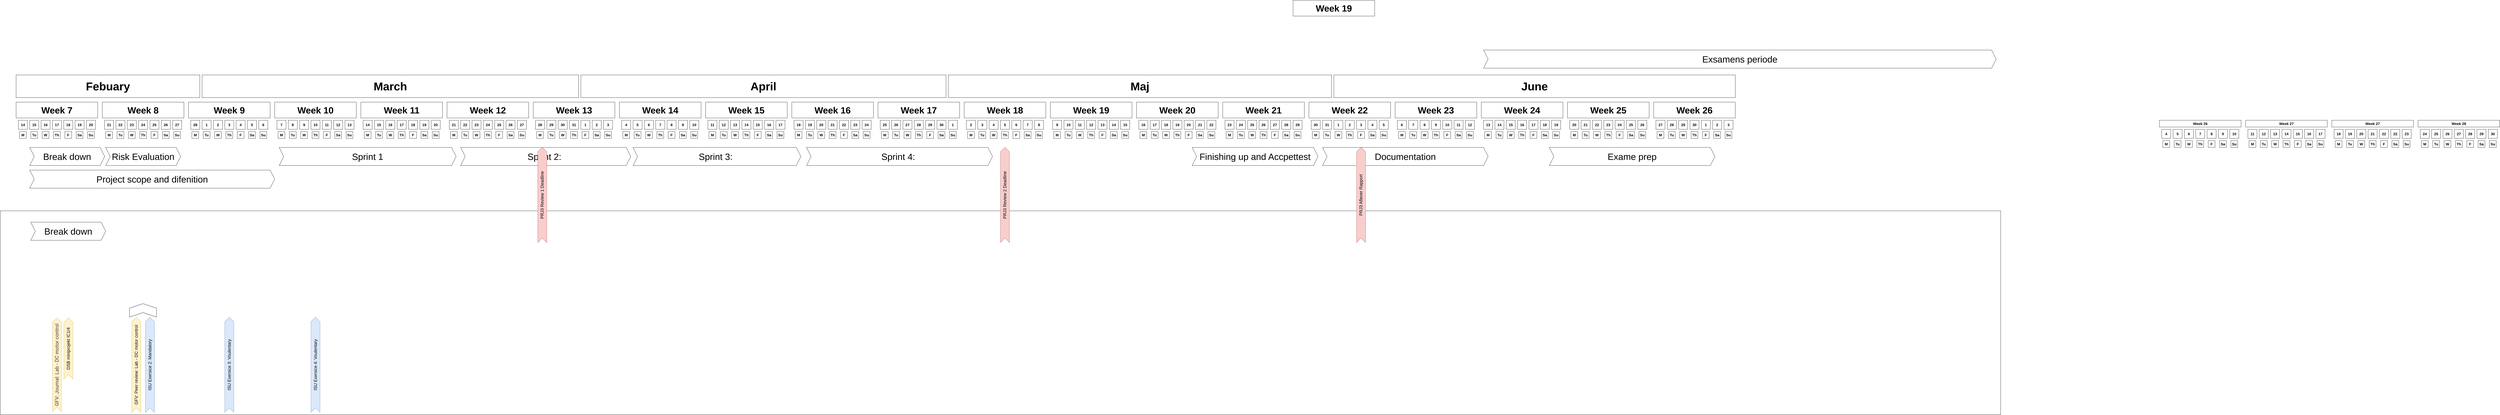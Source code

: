 <mxfile version="16.5.1" type="device"><diagram id="vSsw5K28lvlRIp6eiEDj" name="Page-1"><mxGraphModel dx="1578" dy="1887" grid="1" gridSize="10" guides="1" tooltips="1" connect="1" arrows="1" fold="1" page="0" pageScale="1" pageWidth="827" pageHeight="1169" math="0" shadow="0"><root><mxCell id="0"/><mxCell id="1" parent="0"/><mxCell id="b0UJ1f15B0PNXet96SgX-489" value="" style="rounded=0;whiteSpace=wrap;html=1;fontSize=40;" parent="1" vertex="1"><mxGeometry x="30" y="720" width="8820" height="900" as="geometry"/></mxCell><mxCell id="b0UJ1f15B0PNXet96SgX-47" value="&lt;b&gt;&lt;font style=&quot;font-size: 16px&quot;&gt;14&lt;/font&gt;&lt;/b&gt;" style="rounded=0;whiteSpace=wrap;html=1;" parent="1" vertex="1"><mxGeometry x="110" y="320" width="40" height="40" as="geometry"/></mxCell><mxCell id="b0UJ1f15B0PNXet96SgX-48" value="&lt;b&gt;&lt;font style=&quot;font-size: 16px&quot;&gt;15&lt;/font&gt;&lt;/b&gt;" style="rounded=0;whiteSpace=wrap;html=1;" parent="1" vertex="1"><mxGeometry x="160" y="320" width="40" height="40" as="geometry"/></mxCell><mxCell id="b0UJ1f15B0PNXet96SgX-49" value="&lt;b&gt;&lt;font style=&quot;font-size: 16px&quot;&gt;16&lt;/font&gt;&lt;/b&gt;" style="rounded=0;whiteSpace=wrap;html=1;" parent="1" vertex="1"><mxGeometry x="210" y="320" width="40" height="40" as="geometry"/></mxCell><mxCell id="b0UJ1f15B0PNXet96SgX-50" value="&lt;b&gt;&lt;font style=&quot;font-size: 16px&quot;&gt;17&lt;/font&gt;&lt;/b&gt;" style="rounded=0;whiteSpace=wrap;html=1;" parent="1" vertex="1"><mxGeometry x="260" y="320" width="40" height="40" as="geometry"/></mxCell><mxCell id="b0UJ1f15B0PNXet96SgX-51" value="&lt;b&gt;&lt;font style=&quot;font-size: 16px&quot;&gt;18&lt;/font&gt;&lt;/b&gt;" style="rounded=0;whiteSpace=wrap;html=1;" parent="1" vertex="1"><mxGeometry x="310" y="320" width="40" height="40" as="geometry"/></mxCell><mxCell id="b0UJ1f15B0PNXet96SgX-52" value="&lt;b&gt;&lt;font style=&quot;font-size: 16px&quot;&gt;19&lt;/font&gt;&lt;/b&gt;" style="rounded=0;whiteSpace=wrap;html=1;" parent="1" vertex="1"><mxGeometry x="360" y="320" width="40" height="40" as="geometry"/></mxCell><mxCell id="b0UJ1f15B0PNXet96SgX-53" value="&lt;b&gt;&lt;font style=&quot;font-size: 16px&quot;&gt;20&lt;/font&gt;&lt;/b&gt;" style="rounded=0;whiteSpace=wrap;html=1;" parent="1" vertex="1"><mxGeometry x="410" y="320" width="40" height="40" as="geometry"/></mxCell><mxCell id="b0UJ1f15B0PNXet96SgX-54" value="&lt;span style=&quot;font-size: 16px&quot;&gt;&lt;b&gt;M&lt;/b&gt;&lt;/span&gt;" style="rounded=0;whiteSpace=wrap;html=1;" parent="1" vertex="1"><mxGeometry x="115" y="370" width="30" height="30" as="geometry"/></mxCell><mxCell id="b0UJ1f15B0PNXet96SgX-55" value="&lt;b&gt;&lt;font style=&quot;font-size: 16px&quot;&gt;Tu&lt;/font&gt;&lt;/b&gt;" style="rounded=0;whiteSpace=wrap;html=1;" parent="1" vertex="1"><mxGeometry x="165" y="370" width="30" height="30" as="geometry"/></mxCell><mxCell id="b0UJ1f15B0PNXet96SgX-56" value="&lt;b&gt;&lt;font style=&quot;font-size: 16px&quot;&gt;W&lt;/font&gt;&lt;/b&gt;" style="rounded=0;whiteSpace=wrap;html=1;" parent="1" vertex="1"><mxGeometry x="215" y="370" width="30" height="30" as="geometry"/></mxCell><mxCell id="b0UJ1f15B0PNXet96SgX-57" value="&lt;b&gt;&lt;font style=&quot;font-size: 16px&quot;&gt;Th&lt;/font&gt;&lt;/b&gt;" style="rounded=0;whiteSpace=wrap;html=1;" parent="1" vertex="1"><mxGeometry x="265" y="370" width="30" height="30" as="geometry"/></mxCell><mxCell id="b0UJ1f15B0PNXet96SgX-58" value="&lt;b&gt;&lt;font style=&quot;font-size: 16px&quot;&gt;F&lt;/font&gt;&lt;/b&gt;" style="rounded=0;whiteSpace=wrap;html=1;" parent="1" vertex="1"><mxGeometry x="315" y="370" width="30" height="30" as="geometry"/></mxCell><mxCell id="b0UJ1f15B0PNXet96SgX-59" value="&lt;span style=&quot;font-size: 16px&quot;&gt;&lt;b&gt;Sa&lt;/b&gt;&lt;/span&gt;" style="rounded=0;whiteSpace=wrap;html=1;" parent="1" vertex="1"><mxGeometry x="365" y="370" width="30" height="30" as="geometry"/></mxCell><mxCell id="b0UJ1f15B0PNXet96SgX-60" value="&lt;b&gt;&lt;font style=&quot;font-size: 16px&quot;&gt;Su&lt;/font&gt;&lt;/b&gt;" style="rounded=0;whiteSpace=wrap;html=1;" parent="1" vertex="1"><mxGeometry x="415" y="370" width="30" height="30" as="geometry"/></mxCell><mxCell id="b0UJ1f15B0PNXet96SgX-61" value="&lt;span style=&quot;font-size: 40px;&quot;&gt;&lt;b style=&quot;font-size: 40px;&quot;&gt;Week 7&lt;/b&gt;&lt;/span&gt;" style="rounded=0;whiteSpace=wrap;html=1;fontSize=40;" parent="1" vertex="1"><mxGeometry x="100" y="240" width="360" height="70" as="geometry"/></mxCell><mxCell id="b0UJ1f15B0PNXet96SgX-62" value="&lt;b&gt;&lt;font style=&quot;font-size: 16px&quot;&gt;21&lt;/font&gt;&lt;/b&gt;" style="rounded=0;whiteSpace=wrap;html=1;" parent="1" vertex="1"><mxGeometry x="490" y="320" width="40" height="40" as="geometry"/></mxCell><mxCell id="b0UJ1f15B0PNXet96SgX-63" value="&lt;b&gt;&lt;font style=&quot;font-size: 16px&quot;&gt;22&lt;/font&gt;&lt;/b&gt;" style="rounded=0;whiteSpace=wrap;html=1;" parent="1" vertex="1"><mxGeometry x="540" y="320" width="40" height="40" as="geometry"/></mxCell><mxCell id="b0UJ1f15B0PNXet96SgX-64" value="&lt;b&gt;&lt;font style=&quot;font-size: 16px&quot;&gt;23&lt;/font&gt;&lt;/b&gt;" style="rounded=0;whiteSpace=wrap;html=1;" parent="1" vertex="1"><mxGeometry x="590" y="320" width="40" height="40" as="geometry"/></mxCell><mxCell id="b0UJ1f15B0PNXet96SgX-65" value="&lt;b&gt;&lt;font style=&quot;font-size: 16px&quot;&gt;24&lt;/font&gt;&lt;/b&gt;" style="rounded=0;whiteSpace=wrap;html=1;" parent="1" vertex="1"><mxGeometry x="640" y="320" width="40" height="40" as="geometry"/></mxCell><mxCell id="b0UJ1f15B0PNXet96SgX-66" value="&lt;b&gt;&lt;font style=&quot;font-size: 16px&quot;&gt;25&lt;/font&gt;&lt;/b&gt;" style="rounded=0;whiteSpace=wrap;html=1;" parent="1" vertex="1"><mxGeometry x="690" y="320" width="40" height="40" as="geometry"/></mxCell><mxCell id="b0UJ1f15B0PNXet96SgX-67" value="&lt;b&gt;&lt;font style=&quot;font-size: 16px&quot;&gt;26&lt;/font&gt;&lt;/b&gt;" style="rounded=0;whiteSpace=wrap;html=1;" parent="1" vertex="1"><mxGeometry x="740" y="320" width="40" height="40" as="geometry"/></mxCell><mxCell id="b0UJ1f15B0PNXet96SgX-68" value="&lt;span style=&quot;font-size: 16px&quot;&gt;&lt;b&gt;27&lt;/b&gt;&lt;/span&gt;" style="rounded=0;whiteSpace=wrap;html=1;" parent="1" vertex="1"><mxGeometry x="790" y="320" width="40" height="40" as="geometry"/></mxCell><mxCell id="b0UJ1f15B0PNXet96SgX-69" value="&lt;span style=&quot;font-size: 16px&quot;&gt;&lt;b&gt;M&lt;/b&gt;&lt;/span&gt;" style="rounded=0;whiteSpace=wrap;html=1;" parent="1" vertex="1"><mxGeometry x="495" y="370" width="30" height="30" as="geometry"/></mxCell><mxCell id="b0UJ1f15B0PNXet96SgX-70" value="&lt;b&gt;&lt;font style=&quot;font-size: 16px&quot;&gt;Tu&lt;/font&gt;&lt;/b&gt;" style="rounded=0;whiteSpace=wrap;html=1;" parent="1" vertex="1"><mxGeometry x="545" y="370" width="30" height="30" as="geometry"/></mxCell><mxCell id="b0UJ1f15B0PNXet96SgX-71" value="&lt;b&gt;&lt;font style=&quot;font-size: 16px&quot;&gt;W&lt;/font&gt;&lt;/b&gt;" style="rounded=0;whiteSpace=wrap;html=1;" parent="1" vertex="1"><mxGeometry x="595" y="370" width="30" height="30" as="geometry"/></mxCell><mxCell id="b0UJ1f15B0PNXet96SgX-72" value="&lt;b&gt;&lt;font style=&quot;font-size: 16px&quot;&gt;Th&lt;/font&gt;&lt;/b&gt;" style="rounded=0;whiteSpace=wrap;html=1;" parent="1" vertex="1"><mxGeometry x="645" y="370" width="30" height="30" as="geometry"/></mxCell><mxCell id="b0UJ1f15B0PNXet96SgX-73" value="&lt;b&gt;&lt;font style=&quot;font-size: 16px&quot;&gt;F&lt;/font&gt;&lt;/b&gt;" style="rounded=0;whiteSpace=wrap;html=1;" parent="1" vertex="1"><mxGeometry x="695" y="370" width="30" height="30" as="geometry"/></mxCell><mxCell id="b0UJ1f15B0PNXet96SgX-74" value="&lt;span style=&quot;font-size: 16px&quot;&gt;&lt;b&gt;Sa&lt;/b&gt;&lt;/span&gt;" style="rounded=0;whiteSpace=wrap;html=1;" parent="1" vertex="1"><mxGeometry x="745" y="370" width="30" height="30" as="geometry"/></mxCell><mxCell id="b0UJ1f15B0PNXet96SgX-75" value="&lt;b&gt;&lt;font style=&quot;font-size: 16px&quot;&gt;Su&lt;/font&gt;&lt;/b&gt;" style="rounded=0;whiteSpace=wrap;html=1;" parent="1" vertex="1"><mxGeometry x="795" y="370" width="30" height="30" as="geometry"/></mxCell><mxCell id="b0UJ1f15B0PNXet96SgX-76" value="&lt;span style=&quot;font-size: 40px;&quot;&gt;&lt;b style=&quot;font-size: 40px;&quot;&gt;Week 8&lt;/b&gt;&lt;/span&gt;" style="rounded=0;whiteSpace=wrap;html=1;fontSize=40;" parent="1" vertex="1"><mxGeometry x="480" y="240" width="360" height="70" as="geometry"/></mxCell><mxCell id="b0UJ1f15B0PNXet96SgX-77" value="&lt;b&gt;&lt;font style=&quot;font-size: 16px&quot;&gt;28&lt;/font&gt;&lt;/b&gt;" style="rounded=0;whiteSpace=wrap;html=1;" parent="1" vertex="1"><mxGeometry x="870" y="320" width="40" height="40" as="geometry"/></mxCell><mxCell id="b0UJ1f15B0PNXet96SgX-78" value="&lt;b&gt;&lt;font style=&quot;font-size: 16px&quot;&gt;1&lt;/font&gt;&lt;/b&gt;" style="rounded=0;whiteSpace=wrap;html=1;" parent="1" vertex="1"><mxGeometry x="920" y="320" width="40" height="40" as="geometry"/></mxCell><mxCell id="b0UJ1f15B0PNXet96SgX-79" value="&lt;b&gt;&lt;font style=&quot;font-size: 16px&quot;&gt;2&lt;/font&gt;&lt;/b&gt;" style="rounded=0;whiteSpace=wrap;html=1;" parent="1" vertex="1"><mxGeometry x="970" y="320" width="40" height="40" as="geometry"/></mxCell><mxCell id="b0UJ1f15B0PNXet96SgX-80" value="&lt;b&gt;&lt;font style=&quot;font-size: 16px&quot;&gt;3&lt;/font&gt;&lt;/b&gt;" style="rounded=0;whiteSpace=wrap;html=1;" parent="1" vertex="1"><mxGeometry x="1020" y="320" width="40" height="40" as="geometry"/></mxCell><mxCell id="b0UJ1f15B0PNXet96SgX-81" value="&lt;b&gt;&lt;font style=&quot;font-size: 16px&quot;&gt;4&lt;/font&gt;&lt;/b&gt;" style="rounded=0;whiteSpace=wrap;html=1;" parent="1" vertex="1"><mxGeometry x="1070" y="320" width="40" height="40" as="geometry"/></mxCell><mxCell id="b0UJ1f15B0PNXet96SgX-82" value="&lt;b&gt;&lt;font style=&quot;font-size: 16px&quot;&gt;5&lt;/font&gt;&lt;/b&gt;" style="rounded=0;whiteSpace=wrap;html=1;" parent="1" vertex="1"><mxGeometry x="1120" y="320" width="40" height="40" as="geometry"/></mxCell><mxCell id="b0UJ1f15B0PNXet96SgX-83" value="&lt;b&gt;&lt;font style=&quot;font-size: 16px&quot;&gt;6&lt;/font&gt;&lt;/b&gt;" style="rounded=0;whiteSpace=wrap;html=1;" parent="1" vertex="1"><mxGeometry x="1170" y="320" width="40" height="40" as="geometry"/></mxCell><mxCell id="b0UJ1f15B0PNXet96SgX-84" value="&lt;span style=&quot;font-size: 16px&quot;&gt;&lt;b&gt;M&lt;/b&gt;&lt;/span&gt;" style="rounded=0;whiteSpace=wrap;html=1;" parent="1" vertex="1"><mxGeometry x="875" y="370" width="30" height="30" as="geometry"/></mxCell><mxCell id="b0UJ1f15B0PNXet96SgX-85" value="&lt;b&gt;&lt;font style=&quot;font-size: 16px&quot;&gt;Tu&lt;/font&gt;&lt;/b&gt;" style="rounded=0;whiteSpace=wrap;html=1;" parent="1" vertex="1"><mxGeometry x="925" y="370" width="30" height="30" as="geometry"/></mxCell><mxCell id="b0UJ1f15B0PNXet96SgX-86" value="&lt;b&gt;&lt;font style=&quot;font-size: 16px&quot;&gt;W&lt;/font&gt;&lt;/b&gt;" style="rounded=0;whiteSpace=wrap;html=1;" parent="1" vertex="1"><mxGeometry x="975" y="370" width="30" height="30" as="geometry"/></mxCell><mxCell id="b0UJ1f15B0PNXet96SgX-87" value="&lt;b&gt;&lt;font style=&quot;font-size: 16px&quot;&gt;Th&lt;/font&gt;&lt;/b&gt;" style="rounded=0;whiteSpace=wrap;html=1;" parent="1" vertex="1"><mxGeometry x="1025" y="370" width="30" height="30" as="geometry"/></mxCell><mxCell id="b0UJ1f15B0PNXet96SgX-88" value="&lt;b&gt;&lt;font style=&quot;font-size: 16px&quot;&gt;F&lt;/font&gt;&lt;/b&gt;" style="rounded=0;whiteSpace=wrap;html=1;" parent="1" vertex="1"><mxGeometry x="1075" y="370" width="30" height="30" as="geometry"/></mxCell><mxCell id="b0UJ1f15B0PNXet96SgX-89" value="&lt;span style=&quot;font-size: 16px&quot;&gt;&lt;b&gt;Sa&lt;/b&gt;&lt;/span&gt;" style="rounded=0;whiteSpace=wrap;html=1;" parent="1" vertex="1"><mxGeometry x="1125" y="370" width="30" height="30" as="geometry"/></mxCell><mxCell id="b0UJ1f15B0PNXet96SgX-90" value="&lt;b&gt;&lt;font style=&quot;font-size: 16px&quot;&gt;Su&lt;/font&gt;&lt;/b&gt;" style="rounded=0;whiteSpace=wrap;html=1;" parent="1" vertex="1"><mxGeometry x="1175" y="370" width="30" height="30" as="geometry"/></mxCell><mxCell id="b0UJ1f15B0PNXet96SgX-91" value="&lt;span style=&quot;font-size: 40px;&quot;&gt;&lt;b style=&quot;font-size: 40px;&quot;&gt;Week 9&lt;/b&gt;&lt;/span&gt;" style="rounded=0;whiteSpace=wrap;html=1;fontSize=40;" parent="1" vertex="1"><mxGeometry x="860" y="240" width="360" height="70" as="geometry"/></mxCell><mxCell id="b0UJ1f15B0PNXet96SgX-92" value="&lt;b&gt;&lt;font style=&quot;font-size: 16px&quot;&gt;7&lt;/font&gt;&lt;/b&gt;" style="rounded=0;whiteSpace=wrap;html=1;" parent="1" vertex="1"><mxGeometry x="1250" y="320" width="40" height="40" as="geometry"/></mxCell><mxCell id="b0UJ1f15B0PNXet96SgX-93" value="&lt;b&gt;&lt;font style=&quot;font-size: 16px&quot;&gt;8&lt;/font&gt;&lt;/b&gt;" style="rounded=0;whiteSpace=wrap;html=1;" parent="1" vertex="1"><mxGeometry x="1300" y="320" width="40" height="40" as="geometry"/></mxCell><mxCell id="b0UJ1f15B0PNXet96SgX-94" value="&lt;b&gt;&lt;font style=&quot;font-size: 16px&quot;&gt;9&lt;/font&gt;&lt;/b&gt;" style="rounded=0;whiteSpace=wrap;html=1;" parent="1" vertex="1"><mxGeometry x="1350" y="320" width="40" height="40" as="geometry"/></mxCell><mxCell id="b0UJ1f15B0PNXet96SgX-95" value="&lt;b&gt;&lt;font style=&quot;font-size: 16px&quot;&gt;10&lt;/font&gt;&lt;/b&gt;" style="rounded=0;whiteSpace=wrap;html=1;" parent="1" vertex="1"><mxGeometry x="1400" y="320" width="40" height="40" as="geometry"/></mxCell><mxCell id="b0UJ1f15B0PNXet96SgX-96" value="&lt;b&gt;&lt;font style=&quot;font-size: 16px&quot;&gt;11&lt;/font&gt;&lt;/b&gt;" style="rounded=0;whiteSpace=wrap;html=1;" parent="1" vertex="1"><mxGeometry x="1450" y="320" width="40" height="40" as="geometry"/></mxCell><mxCell id="b0UJ1f15B0PNXet96SgX-97" value="&lt;b&gt;&lt;font style=&quot;font-size: 16px&quot;&gt;12&lt;/font&gt;&lt;/b&gt;" style="rounded=0;whiteSpace=wrap;html=1;" parent="1" vertex="1"><mxGeometry x="1500" y="320" width="40" height="40" as="geometry"/></mxCell><mxCell id="b0UJ1f15B0PNXet96SgX-98" value="&lt;b&gt;&lt;font style=&quot;font-size: 16px&quot;&gt;13&lt;/font&gt;&lt;/b&gt;" style="rounded=0;whiteSpace=wrap;html=1;" parent="1" vertex="1"><mxGeometry x="1550" y="320" width="40" height="40" as="geometry"/></mxCell><mxCell id="b0UJ1f15B0PNXet96SgX-99" value="&lt;span style=&quot;font-size: 16px&quot;&gt;&lt;b&gt;M&lt;/b&gt;&lt;/span&gt;" style="rounded=0;whiteSpace=wrap;html=1;" parent="1" vertex="1"><mxGeometry x="1255" y="370" width="30" height="30" as="geometry"/></mxCell><mxCell id="b0UJ1f15B0PNXet96SgX-100" value="&lt;b&gt;&lt;font style=&quot;font-size: 16px&quot;&gt;Tu&lt;/font&gt;&lt;/b&gt;" style="rounded=0;whiteSpace=wrap;html=1;" parent="1" vertex="1"><mxGeometry x="1305" y="370" width="30" height="30" as="geometry"/></mxCell><mxCell id="b0UJ1f15B0PNXet96SgX-101" value="&lt;b&gt;&lt;font style=&quot;font-size: 16px&quot;&gt;W&lt;/font&gt;&lt;/b&gt;" style="rounded=0;whiteSpace=wrap;html=1;" parent="1" vertex="1"><mxGeometry x="1355" y="370" width="30" height="30" as="geometry"/></mxCell><mxCell id="b0UJ1f15B0PNXet96SgX-102" value="&lt;b&gt;&lt;font style=&quot;font-size: 16px&quot;&gt;Th&lt;/font&gt;&lt;/b&gt;" style="rounded=0;whiteSpace=wrap;html=1;" parent="1" vertex="1"><mxGeometry x="1405" y="370" width="30" height="30" as="geometry"/></mxCell><mxCell id="b0UJ1f15B0PNXet96SgX-103" value="&lt;b&gt;&lt;font style=&quot;font-size: 16px&quot;&gt;F&lt;/font&gt;&lt;/b&gt;" style="rounded=0;whiteSpace=wrap;html=1;" parent="1" vertex="1"><mxGeometry x="1455" y="370" width="30" height="30" as="geometry"/></mxCell><mxCell id="b0UJ1f15B0PNXet96SgX-104" value="&lt;span style=&quot;font-size: 16px&quot;&gt;&lt;b&gt;Sa&lt;/b&gt;&lt;/span&gt;" style="rounded=0;whiteSpace=wrap;html=1;" parent="1" vertex="1"><mxGeometry x="1505" y="370" width="30" height="30" as="geometry"/></mxCell><mxCell id="b0UJ1f15B0PNXet96SgX-105" value="&lt;b&gt;&lt;font style=&quot;font-size: 16px&quot;&gt;Su&lt;/font&gt;&lt;/b&gt;" style="rounded=0;whiteSpace=wrap;html=1;" parent="1" vertex="1"><mxGeometry x="1555" y="370" width="30" height="30" as="geometry"/></mxCell><mxCell id="b0UJ1f15B0PNXet96SgX-106" value="&lt;span style=&quot;font-size: 40px;&quot;&gt;&lt;b style=&quot;font-size: 40px;&quot;&gt;Week 10&lt;/b&gt;&lt;/span&gt;" style="rounded=0;whiteSpace=wrap;html=1;fontSize=40;" parent="1" vertex="1"><mxGeometry x="1240" y="240" width="360" height="70" as="geometry"/></mxCell><mxCell id="b0UJ1f15B0PNXet96SgX-107" value="&lt;b&gt;&lt;font style=&quot;font-size: 16px&quot;&gt;14&lt;/font&gt;&lt;/b&gt;" style="rounded=0;whiteSpace=wrap;html=1;" parent="1" vertex="1"><mxGeometry x="1630" y="320" width="40" height="40" as="geometry"/></mxCell><mxCell id="b0UJ1f15B0PNXet96SgX-108" value="&lt;b&gt;&lt;font style=&quot;font-size: 16px&quot;&gt;15&lt;/font&gt;&lt;/b&gt;" style="rounded=0;whiteSpace=wrap;html=1;" parent="1" vertex="1"><mxGeometry x="1680" y="320" width="40" height="40" as="geometry"/></mxCell><mxCell id="b0UJ1f15B0PNXet96SgX-109" value="&lt;b&gt;&lt;font style=&quot;font-size: 16px&quot;&gt;16&lt;/font&gt;&lt;/b&gt;" style="rounded=0;whiteSpace=wrap;html=1;" parent="1" vertex="1"><mxGeometry x="1730" y="320" width="40" height="40" as="geometry"/></mxCell><mxCell id="b0UJ1f15B0PNXet96SgX-110" value="&lt;b&gt;&lt;font style=&quot;font-size: 16px&quot;&gt;17&lt;/font&gt;&lt;/b&gt;" style="rounded=0;whiteSpace=wrap;html=1;" parent="1" vertex="1"><mxGeometry x="1780" y="320" width="40" height="40" as="geometry"/></mxCell><mxCell id="b0UJ1f15B0PNXet96SgX-111" value="&lt;b&gt;&lt;font style=&quot;font-size: 16px&quot;&gt;18&lt;/font&gt;&lt;/b&gt;" style="rounded=0;whiteSpace=wrap;html=1;" parent="1" vertex="1"><mxGeometry x="1830" y="320" width="40" height="40" as="geometry"/></mxCell><mxCell id="b0UJ1f15B0PNXet96SgX-112" value="&lt;b&gt;&lt;font style=&quot;font-size: 16px&quot;&gt;19&lt;/font&gt;&lt;/b&gt;" style="rounded=0;whiteSpace=wrap;html=1;" parent="1" vertex="1"><mxGeometry x="1880" y="320" width="40" height="40" as="geometry"/></mxCell><mxCell id="b0UJ1f15B0PNXet96SgX-113" value="&lt;b&gt;&lt;font style=&quot;font-size: 16px&quot;&gt;20&lt;/font&gt;&lt;/b&gt;" style="rounded=0;whiteSpace=wrap;html=1;" parent="1" vertex="1"><mxGeometry x="1930" y="320" width="40" height="40" as="geometry"/></mxCell><mxCell id="b0UJ1f15B0PNXet96SgX-114" value="&lt;span style=&quot;font-size: 16px&quot;&gt;&lt;b&gt;M&lt;/b&gt;&lt;/span&gt;" style="rounded=0;whiteSpace=wrap;html=1;" parent="1" vertex="1"><mxGeometry x="1635" y="370" width="30" height="30" as="geometry"/></mxCell><mxCell id="b0UJ1f15B0PNXet96SgX-115" value="&lt;b&gt;&lt;font style=&quot;font-size: 16px&quot;&gt;Tu&lt;/font&gt;&lt;/b&gt;" style="rounded=0;whiteSpace=wrap;html=1;" parent="1" vertex="1"><mxGeometry x="1685" y="370" width="30" height="30" as="geometry"/></mxCell><mxCell id="b0UJ1f15B0PNXet96SgX-116" value="&lt;b&gt;&lt;font style=&quot;font-size: 16px&quot;&gt;W&lt;/font&gt;&lt;/b&gt;" style="rounded=0;whiteSpace=wrap;html=1;" parent="1" vertex="1"><mxGeometry x="1735" y="370" width="30" height="30" as="geometry"/></mxCell><mxCell id="b0UJ1f15B0PNXet96SgX-117" value="&lt;b&gt;&lt;font style=&quot;font-size: 16px&quot;&gt;Th&lt;/font&gt;&lt;/b&gt;" style="rounded=0;whiteSpace=wrap;html=1;" parent="1" vertex="1"><mxGeometry x="1785" y="370" width="30" height="30" as="geometry"/></mxCell><mxCell id="b0UJ1f15B0PNXet96SgX-118" value="&lt;b&gt;&lt;font style=&quot;font-size: 16px&quot;&gt;F&lt;/font&gt;&lt;/b&gt;" style="rounded=0;whiteSpace=wrap;html=1;" parent="1" vertex="1"><mxGeometry x="1835" y="370" width="30" height="30" as="geometry"/></mxCell><mxCell id="b0UJ1f15B0PNXet96SgX-119" value="&lt;span style=&quot;font-size: 16px&quot;&gt;&lt;b&gt;Sa&lt;/b&gt;&lt;/span&gt;" style="rounded=0;whiteSpace=wrap;html=1;" parent="1" vertex="1"><mxGeometry x="1885" y="370" width="30" height="30" as="geometry"/></mxCell><mxCell id="b0UJ1f15B0PNXet96SgX-120" value="&lt;b&gt;&lt;font style=&quot;font-size: 16px&quot;&gt;Su&lt;/font&gt;&lt;/b&gt;" style="rounded=0;whiteSpace=wrap;html=1;" parent="1" vertex="1"><mxGeometry x="1935" y="370" width="30" height="30" as="geometry"/></mxCell><mxCell id="b0UJ1f15B0PNXet96SgX-121" value="&lt;span style=&quot;font-size: 40px;&quot;&gt;&lt;b style=&quot;font-size: 40px;&quot;&gt;Week 11&lt;/b&gt;&lt;/span&gt;" style="rounded=0;whiteSpace=wrap;html=1;fontSize=40;" parent="1" vertex="1"><mxGeometry x="1620" y="240" width="360" height="70" as="geometry"/></mxCell><mxCell id="b0UJ1f15B0PNXet96SgX-122" value="&lt;b&gt;&lt;font style=&quot;font-size: 16px&quot;&gt;21&lt;/font&gt;&lt;/b&gt;" style="rounded=0;whiteSpace=wrap;html=1;" parent="1" vertex="1"><mxGeometry x="2010" y="320" width="40" height="40" as="geometry"/></mxCell><mxCell id="b0UJ1f15B0PNXet96SgX-123" value="&lt;b&gt;&lt;font style=&quot;font-size: 16px&quot;&gt;22&lt;/font&gt;&lt;/b&gt;" style="rounded=0;whiteSpace=wrap;html=1;" parent="1" vertex="1"><mxGeometry x="2060" y="320" width="40" height="40" as="geometry"/></mxCell><mxCell id="b0UJ1f15B0PNXet96SgX-124" value="&lt;b&gt;&lt;font style=&quot;font-size: 16px&quot;&gt;23&lt;/font&gt;&lt;/b&gt;" style="rounded=0;whiteSpace=wrap;html=1;" parent="1" vertex="1"><mxGeometry x="2110" y="320" width="40" height="40" as="geometry"/></mxCell><mxCell id="b0UJ1f15B0PNXet96SgX-125" value="&lt;b&gt;&lt;font style=&quot;font-size: 16px&quot;&gt;24&lt;/font&gt;&lt;/b&gt;" style="rounded=0;whiteSpace=wrap;html=1;" parent="1" vertex="1"><mxGeometry x="2160" y="320" width="40" height="40" as="geometry"/></mxCell><mxCell id="b0UJ1f15B0PNXet96SgX-126" value="&lt;b&gt;&lt;font style=&quot;font-size: 16px&quot;&gt;25&lt;/font&gt;&lt;/b&gt;" style="rounded=0;whiteSpace=wrap;html=1;" parent="1" vertex="1"><mxGeometry x="2210" y="320" width="40" height="40" as="geometry"/></mxCell><mxCell id="b0UJ1f15B0PNXet96SgX-127" value="&lt;b&gt;&lt;font style=&quot;font-size: 16px&quot;&gt;26&lt;/font&gt;&lt;/b&gt;" style="rounded=0;whiteSpace=wrap;html=1;" parent="1" vertex="1"><mxGeometry x="2260" y="320" width="40" height="40" as="geometry"/></mxCell><mxCell id="b0UJ1f15B0PNXet96SgX-128" value="&lt;b&gt;&lt;font style=&quot;font-size: 16px&quot;&gt;27&lt;/font&gt;&lt;/b&gt;" style="rounded=0;whiteSpace=wrap;html=1;" parent="1" vertex="1"><mxGeometry x="2310" y="320" width="40" height="40" as="geometry"/></mxCell><mxCell id="b0UJ1f15B0PNXet96SgX-129" value="&lt;span style=&quot;font-size: 16px&quot;&gt;&lt;b&gt;M&lt;/b&gt;&lt;/span&gt;" style="rounded=0;whiteSpace=wrap;html=1;" parent="1" vertex="1"><mxGeometry x="2015" y="370" width="30" height="30" as="geometry"/></mxCell><mxCell id="b0UJ1f15B0PNXet96SgX-130" value="&lt;b&gt;&lt;font style=&quot;font-size: 16px&quot;&gt;Tu&lt;/font&gt;&lt;/b&gt;" style="rounded=0;whiteSpace=wrap;html=1;" parent="1" vertex="1"><mxGeometry x="2065" y="370" width="30" height="30" as="geometry"/></mxCell><mxCell id="b0UJ1f15B0PNXet96SgX-131" value="&lt;b&gt;&lt;font style=&quot;font-size: 16px&quot;&gt;W&lt;/font&gt;&lt;/b&gt;" style="rounded=0;whiteSpace=wrap;html=1;" parent="1" vertex="1"><mxGeometry x="2115" y="370" width="30" height="30" as="geometry"/></mxCell><mxCell id="b0UJ1f15B0PNXet96SgX-132" value="&lt;b&gt;&lt;font style=&quot;font-size: 16px&quot;&gt;Th&lt;/font&gt;&lt;/b&gt;" style="rounded=0;whiteSpace=wrap;html=1;" parent="1" vertex="1"><mxGeometry x="2165" y="370" width="30" height="30" as="geometry"/></mxCell><mxCell id="b0UJ1f15B0PNXet96SgX-133" value="&lt;b&gt;&lt;font style=&quot;font-size: 16px&quot;&gt;F&lt;/font&gt;&lt;/b&gt;" style="rounded=0;whiteSpace=wrap;html=1;" parent="1" vertex="1"><mxGeometry x="2215" y="370" width="30" height="30" as="geometry"/></mxCell><mxCell id="b0UJ1f15B0PNXet96SgX-134" value="&lt;span style=&quot;font-size: 16px&quot;&gt;&lt;b&gt;Sa&lt;/b&gt;&lt;/span&gt;" style="rounded=0;whiteSpace=wrap;html=1;" parent="1" vertex="1"><mxGeometry x="2265" y="370" width="30" height="30" as="geometry"/></mxCell><mxCell id="b0UJ1f15B0PNXet96SgX-135" value="&lt;b&gt;&lt;font style=&quot;font-size: 16px&quot;&gt;Su&lt;/font&gt;&lt;/b&gt;" style="rounded=0;whiteSpace=wrap;html=1;" parent="1" vertex="1"><mxGeometry x="2315" y="370" width="30" height="30" as="geometry"/></mxCell><mxCell id="b0UJ1f15B0PNXet96SgX-151" value="&lt;span style=&quot;font-size: 40px;&quot;&gt;&lt;b style=&quot;font-size: 40px;&quot;&gt;Week 12&lt;/b&gt;&lt;/span&gt;" style="rounded=0;whiteSpace=wrap;html=1;fontSize=40;" parent="1" vertex="1"><mxGeometry x="2000" y="240" width="360" height="70" as="geometry"/></mxCell><mxCell id="b0UJ1f15B0PNXet96SgX-152" value="&lt;b&gt;&lt;font style=&quot;font-size: 16px&quot;&gt;28&lt;/font&gt;&lt;/b&gt;" style="rounded=0;whiteSpace=wrap;html=1;" parent="1" vertex="1"><mxGeometry x="2390" y="320" width="40" height="40" as="geometry"/></mxCell><mxCell id="b0UJ1f15B0PNXet96SgX-153" value="&lt;b&gt;&lt;font style=&quot;font-size: 16px&quot;&gt;29&lt;/font&gt;&lt;/b&gt;" style="rounded=0;whiteSpace=wrap;html=1;" parent="1" vertex="1"><mxGeometry x="2440" y="320" width="40" height="40" as="geometry"/></mxCell><mxCell id="b0UJ1f15B0PNXet96SgX-154" value="&lt;b&gt;&lt;font style=&quot;font-size: 16px&quot;&gt;30&lt;/font&gt;&lt;/b&gt;" style="rounded=0;whiteSpace=wrap;html=1;" parent="1" vertex="1"><mxGeometry x="2490" y="320" width="40" height="40" as="geometry"/></mxCell><mxCell id="b0UJ1f15B0PNXet96SgX-155" value="&lt;b&gt;&lt;font style=&quot;font-size: 16px&quot;&gt;31&lt;/font&gt;&lt;/b&gt;" style="rounded=0;whiteSpace=wrap;html=1;" parent="1" vertex="1"><mxGeometry x="2540" y="320" width="40" height="40" as="geometry"/></mxCell><mxCell id="b0UJ1f15B0PNXet96SgX-156" value="&lt;b&gt;&lt;font style=&quot;font-size: 16px&quot;&gt;1&lt;/font&gt;&lt;/b&gt;" style="rounded=0;whiteSpace=wrap;html=1;" parent="1" vertex="1"><mxGeometry x="2590" y="320" width="40" height="40" as="geometry"/></mxCell><mxCell id="b0UJ1f15B0PNXet96SgX-157" value="&lt;b&gt;&lt;font style=&quot;font-size: 16px&quot;&gt;2&lt;/font&gt;&lt;/b&gt;" style="rounded=0;whiteSpace=wrap;html=1;" parent="1" vertex="1"><mxGeometry x="2640" y="320" width="40" height="40" as="geometry"/></mxCell><mxCell id="b0UJ1f15B0PNXet96SgX-158" value="&lt;b&gt;&lt;font style=&quot;font-size: 16px&quot;&gt;3&lt;/font&gt;&lt;/b&gt;" style="rounded=0;whiteSpace=wrap;html=1;" parent="1" vertex="1"><mxGeometry x="2690" y="320" width="40" height="40" as="geometry"/></mxCell><mxCell id="b0UJ1f15B0PNXet96SgX-159" value="&lt;span style=&quot;font-size: 16px&quot;&gt;&lt;b&gt;M&lt;/b&gt;&lt;/span&gt;" style="rounded=0;whiteSpace=wrap;html=1;" parent="1" vertex="1"><mxGeometry x="2395" y="370" width="30" height="30" as="geometry"/></mxCell><mxCell id="b0UJ1f15B0PNXet96SgX-160" value="&lt;b&gt;&lt;font style=&quot;font-size: 16px&quot;&gt;Tu&lt;/font&gt;&lt;/b&gt;" style="rounded=0;whiteSpace=wrap;html=1;" parent="1" vertex="1"><mxGeometry x="2445" y="370" width="30" height="30" as="geometry"/></mxCell><mxCell id="b0UJ1f15B0PNXet96SgX-161" value="&lt;b&gt;&lt;font style=&quot;font-size: 16px&quot;&gt;W&lt;/font&gt;&lt;/b&gt;" style="rounded=0;whiteSpace=wrap;html=1;" parent="1" vertex="1"><mxGeometry x="2495" y="370" width="30" height="30" as="geometry"/></mxCell><mxCell id="b0UJ1f15B0PNXet96SgX-162" value="&lt;b&gt;&lt;font style=&quot;font-size: 16px&quot;&gt;Th&lt;/font&gt;&lt;/b&gt;" style="rounded=0;whiteSpace=wrap;html=1;" parent="1" vertex="1"><mxGeometry x="2545" y="370" width="30" height="30" as="geometry"/></mxCell><mxCell id="b0UJ1f15B0PNXet96SgX-163" value="&lt;b&gt;&lt;font style=&quot;font-size: 16px&quot;&gt;F&lt;/font&gt;&lt;/b&gt;" style="rounded=0;whiteSpace=wrap;html=1;" parent="1" vertex="1"><mxGeometry x="2595" y="370" width="30" height="30" as="geometry"/></mxCell><mxCell id="b0UJ1f15B0PNXet96SgX-164" value="&lt;span style=&quot;font-size: 16px&quot;&gt;&lt;b&gt;Sa&lt;/b&gt;&lt;/span&gt;" style="rounded=0;whiteSpace=wrap;html=1;" parent="1" vertex="1"><mxGeometry x="2645" y="370" width="30" height="30" as="geometry"/></mxCell><mxCell id="b0UJ1f15B0PNXet96SgX-165" value="&lt;b&gt;&lt;font style=&quot;font-size: 16px&quot;&gt;Su&lt;/font&gt;&lt;/b&gt;" style="rounded=0;whiteSpace=wrap;html=1;" parent="1" vertex="1"><mxGeometry x="2695" y="370" width="30" height="30" as="geometry"/></mxCell><mxCell id="b0UJ1f15B0PNXet96SgX-166" value="&lt;span style=&quot;font-size: 40px;&quot;&gt;&lt;b style=&quot;font-size: 40px;&quot;&gt;Week 13&lt;/b&gt;&lt;/span&gt;" style="rounded=0;whiteSpace=wrap;html=1;fontSize=40;" parent="1" vertex="1"><mxGeometry x="2380" y="240" width="360" height="70" as="geometry"/></mxCell><mxCell id="b0UJ1f15B0PNXet96SgX-167" value="&lt;b&gt;&lt;font style=&quot;font-size: 16px&quot;&gt;4&lt;/font&gt;&lt;/b&gt;" style="rounded=0;whiteSpace=wrap;html=1;" parent="1" vertex="1"><mxGeometry x="2770" y="320" width="40" height="40" as="geometry"/></mxCell><mxCell id="b0UJ1f15B0PNXet96SgX-168" value="&lt;span style=&quot;font-size: 16px&quot;&gt;&lt;b&gt;5&lt;/b&gt;&lt;/span&gt;" style="rounded=0;whiteSpace=wrap;html=1;" parent="1" vertex="1"><mxGeometry x="2820" y="320" width="40" height="40" as="geometry"/></mxCell><mxCell id="b0UJ1f15B0PNXet96SgX-169" value="&lt;b&gt;&lt;font style=&quot;font-size: 16px&quot;&gt;6&lt;/font&gt;&lt;/b&gt;" style="rounded=0;whiteSpace=wrap;html=1;" parent="1" vertex="1"><mxGeometry x="2870" y="320" width="40" height="40" as="geometry"/></mxCell><mxCell id="b0UJ1f15B0PNXet96SgX-170" value="&lt;b&gt;&lt;font style=&quot;font-size: 16px&quot;&gt;7&lt;/font&gt;&lt;/b&gt;" style="rounded=0;whiteSpace=wrap;html=1;" parent="1" vertex="1"><mxGeometry x="2920" y="320" width="40" height="40" as="geometry"/></mxCell><mxCell id="b0UJ1f15B0PNXet96SgX-171" value="&lt;b&gt;&lt;font style=&quot;font-size: 16px&quot;&gt;8&lt;/font&gt;&lt;/b&gt;" style="rounded=0;whiteSpace=wrap;html=1;" parent="1" vertex="1"><mxGeometry x="2970" y="320" width="40" height="40" as="geometry"/></mxCell><mxCell id="b0UJ1f15B0PNXet96SgX-172" value="&lt;b&gt;&lt;font style=&quot;font-size: 16px&quot;&gt;9&lt;/font&gt;&lt;/b&gt;" style="rounded=0;whiteSpace=wrap;html=1;" parent="1" vertex="1"><mxGeometry x="3020" y="320" width="40" height="40" as="geometry"/></mxCell><mxCell id="b0UJ1f15B0PNXet96SgX-173" value="&lt;b&gt;&lt;font style=&quot;font-size: 16px&quot;&gt;10&lt;/font&gt;&lt;/b&gt;" style="rounded=0;whiteSpace=wrap;html=1;" parent="1" vertex="1"><mxGeometry x="3070" y="320" width="40" height="40" as="geometry"/></mxCell><mxCell id="b0UJ1f15B0PNXet96SgX-174" value="&lt;span style=&quot;font-size: 16px&quot;&gt;&lt;b&gt;M&lt;/b&gt;&lt;/span&gt;" style="rounded=0;whiteSpace=wrap;html=1;" parent="1" vertex="1"><mxGeometry x="2775" y="370" width="30" height="30" as="geometry"/></mxCell><mxCell id="b0UJ1f15B0PNXet96SgX-175" value="&lt;b&gt;&lt;font style=&quot;font-size: 16px&quot;&gt;Tu&lt;/font&gt;&lt;/b&gt;" style="rounded=0;whiteSpace=wrap;html=1;" parent="1" vertex="1"><mxGeometry x="2825" y="370" width="30" height="30" as="geometry"/></mxCell><mxCell id="b0UJ1f15B0PNXet96SgX-176" value="&lt;b&gt;&lt;font style=&quot;font-size: 16px&quot;&gt;W&lt;/font&gt;&lt;/b&gt;" style="rounded=0;whiteSpace=wrap;html=1;" parent="1" vertex="1"><mxGeometry x="2875" y="370" width="30" height="30" as="geometry"/></mxCell><mxCell id="b0UJ1f15B0PNXet96SgX-177" value="&lt;b&gt;&lt;font style=&quot;font-size: 16px&quot;&gt;Th&lt;/font&gt;&lt;/b&gt;" style="rounded=0;whiteSpace=wrap;html=1;" parent="1" vertex="1"><mxGeometry x="2925" y="370" width="30" height="30" as="geometry"/></mxCell><mxCell id="b0UJ1f15B0PNXet96SgX-178" value="&lt;b&gt;&lt;font style=&quot;font-size: 16px&quot;&gt;F&lt;/font&gt;&lt;/b&gt;" style="rounded=0;whiteSpace=wrap;html=1;" parent="1" vertex="1"><mxGeometry x="2975" y="370" width="30" height="30" as="geometry"/></mxCell><mxCell id="b0UJ1f15B0PNXet96SgX-179" value="&lt;span style=&quot;font-size: 16px&quot;&gt;&lt;b&gt;Sa&lt;/b&gt;&lt;/span&gt;" style="rounded=0;whiteSpace=wrap;html=1;" parent="1" vertex="1"><mxGeometry x="3025" y="370" width="30" height="30" as="geometry"/></mxCell><mxCell id="b0UJ1f15B0PNXet96SgX-180" value="&lt;b&gt;&lt;font style=&quot;font-size: 16px&quot;&gt;Su&lt;/font&gt;&lt;/b&gt;" style="rounded=0;whiteSpace=wrap;html=1;" parent="1" vertex="1"><mxGeometry x="3075" y="370" width="30" height="30" as="geometry"/></mxCell><mxCell id="b0UJ1f15B0PNXet96SgX-181" value="&lt;span style=&quot;font-size: 40px;&quot;&gt;&lt;b style=&quot;font-size: 40px;&quot;&gt;Week 14&lt;/b&gt;&lt;/span&gt;" style="rounded=0;whiteSpace=wrap;html=1;fontSize=40;" parent="1" vertex="1"><mxGeometry x="2760" y="240" width="360" height="70" as="geometry"/></mxCell><mxCell id="b0UJ1f15B0PNXet96SgX-182" value="&lt;b&gt;&lt;font style=&quot;font-size: 50px&quot;&gt;Febuary&lt;/font&gt;&lt;/b&gt;" style="rounded=0;whiteSpace=wrap;html=1;fontSize=16;" parent="1" vertex="1"><mxGeometry x="100" y="120" width="810" height="100" as="geometry"/></mxCell><mxCell id="b0UJ1f15B0PNXet96SgX-183" value="&lt;b style=&quot;font-size: 50px;&quot;&gt;&lt;font style=&quot;font-size: 50px;&quot;&gt;March&lt;/font&gt;&lt;/b&gt;" style="rounded=0;whiteSpace=wrap;html=1;fontSize=50;" parent="1" vertex="1"><mxGeometry x="920" y="120" width="1660" height="100" as="geometry"/></mxCell><mxCell id="b0UJ1f15B0PNXet96SgX-184" value="&lt;b style=&quot;font-size: 50px;&quot;&gt;&lt;font style=&quot;font-size: 50px;&quot;&gt;April&lt;/font&gt;&lt;/b&gt;" style="rounded=0;whiteSpace=wrap;html=1;fontSize=50;" parent="1" vertex="1"><mxGeometry x="2590" y="120" width="1610" height="100" as="geometry"/></mxCell><mxCell id="b0UJ1f15B0PNXet96SgX-185" value="&lt;b&gt;&lt;font style=&quot;font-size: 16px&quot;&gt;11&lt;/font&gt;&lt;/b&gt;" style="rounded=0;whiteSpace=wrap;html=1;" parent="1" vertex="1"><mxGeometry x="3150" y="320" width="40" height="40" as="geometry"/></mxCell><mxCell id="b0UJ1f15B0PNXet96SgX-186" value="&lt;span style=&quot;font-size: 16px&quot;&gt;&lt;b&gt;12&lt;/b&gt;&lt;/span&gt;" style="rounded=0;whiteSpace=wrap;html=1;" parent="1" vertex="1"><mxGeometry x="3200" y="320" width="40" height="40" as="geometry"/></mxCell><mxCell id="b0UJ1f15B0PNXet96SgX-187" value="&lt;b&gt;&lt;font style=&quot;font-size: 16px&quot;&gt;13&lt;/font&gt;&lt;/b&gt;" style="rounded=0;whiteSpace=wrap;html=1;" parent="1" vertex="1"><mxGeometry x="3250" y="320" width="40" height="40" as="geometry"/></mxCell><mxCell id="b0UJ1f15B0PNXet96SgX-188" value="&lt;b&gt;&lt;font style=&quot;font-size: 16px&quot;&gt;14&lt;/font&gt;&lt;/b&gt;" style="rounded=0;whiteSpace=wrap;html=1;" parent="1" vertex="1"><mxGeometry x="3300" y="320" width="40" height="40" as="geometry"/></mxCell><mxCell id="b0UJ1f15B0PNXet96SgX-189" value="&lt;b&gt;&lt;font style=&quot;font-size: 16px&quot;&gt;15&lt;/font&gt;&lt;/b&gt;" style="rounded=0;whiteSpace=wrap;html=1;" parent="1" vertex="1"><mxGeometry x="3350" y="320" width="40" height="40" as="geometry"/></mxCell><mxCell id="b0UJ1f15B0PNXet96SgX-190" value="&lt;b&gt;&lt;font style=&quot;font-size: 16px&quot;&gt;16&lt;/font&gt;&lt;/b&gt;" style="rounded=0;whiteSpace=wrap;html=1;" parent="1" vertex="1"><mxGeometry x="3400" y="320" width="40" height="40" as="geometry"/></mxCell><mxCell id="b0UJ1f15B0PNXet96SgX-191" value="&lt;b&gt;&lt;font style=&quot;font-size: 16px&quot;&gt;17&lt;/font&gt;&lt;/b&gt;" style="rounded=0;whiteSpace=wrap;html=1;" parent="1" vertex="1"><mxGeometry x="3450" y="320" width="40" height="40" as="geometry"/></mxCell><mxCell id="b0UJ1f15B0PNXet96SgX-192" value="&lt;span style=&quot;font-size: 16px&quot;&gt;&lt;b&gt;M&lt;/b&gt;&lt;/span&gt;" style="rounded=0;whiteSpace=wrap;html=1;" parent="1" vertex="1"><mxGeometry x="3155" y="370" width="30" height="30" as="geometry"/></mxCell><mxCell id="b0UJ1f15B0PNXet96SgX-193" value="&lt;b&gt;&lt;font style=&quot;font-size: 16px&quot;&gt;Tu&lt;/font&gt;&lt;/b&gt;" style="rounded=0;whiteSpace=wrap;html=1;" parent="1" vertex="1"><mxGeometry x="3205" y="370" width="30" height="30" as="geometry"/></mxCell><mxCell id="b0UJ1f15B0PNXet96SgX-194" value="&lt;b&gt;&lt;font style=&quot;font-size: 16px&quot;&gt;W&lt;/font&gt;&lt;/b&gt;" style="rounded=0;whiteSpace=wrap;html=1;" parent="1" vertex="1"><mxGeometry x="3255" y="370" width="30" height="30" as="geometry"/></mxCell><mxCell id="b0UJ1f15B0PNXet96SgX-195" value="&lt;b&gt;&lt;font style=&quot;font-size: 16px&quot;&gt;Th&lt;/font&gt;&lt;/b&gt;" style="rounded=0;whiteSpace=wrap;html=1;" parent="1" vertex="1"><mxGeometry x="3305" y="370" width="30" height="30" as="geometry"/></mxCell><mxCell id="b0UJ1f15B0PNXet96SgX-196" value="&lt;b&gt;&lt;font style=&quot;font-size: 16px&quot;&gt;F&lt;/font&gt;&lt;/b&gt;" style="rounded=0;whiteSpace=wrap;html=1;" parent="1" vertex="1"><mxGeometry x="3355" y="370" width="30" height="30" as="geometry"/></mxCell><mxCell id="b0UJ1f15B0PNXet96SgX-197" value="&lt;span style=&quot;font-size: 16px&quot;&gt;&lt;b&gt;Sa&lt;/b&gt;&lt;/span&gt;" style="rounded=0;whiteSpace=wrap;html=1;" parent="1" vertex="1"><mxGeometry x="3405" y="370" width="30" height="30" as="geometry"/></mxCell><mxCell id="b0UJ1f15B0PNXet96SgX-198" value="&lt;b&gt;&lt;font style=&quot;font-size: 16px&quot;&gt;Su&lt;/font&gt;&lt;/b&gt;" style="rounded=0;whiteSpace=wrap;html=1;" parent="1" vertex="1"><mxGeometry x="3455" y="370" width="30" height="30" as="geometry"/></mxCell><mxCell id="b0UJ1f15B0PNXet96SgX-199" value="&lt;span style=&quot;font-size: 40px;&quot;&gt;&lt;b style=&quot;font-size: 40px;&quot;&gt;Week 15&lt;/b&gt;&lt;/span&gt;" style="rounded=0;whiteSpace=wrap;html=1;fontSize=40;" parent="1" vertex="1"><mxGeometry x="3140" y="240" width="360" height="70" as="geometry"/></mxCell><mxCell id="b0UJ1f15B0PNXet96SgX-200" value="&lt;b&gt;&lt;font style=&quot;font-size: 16px&quot;&gt;18&lt;/font&gt;&lt;/b&gt;" style="rounded=0;whiteSpace=wrap;html=1;" parent="1" vertex="1"><mxGeometry x="3530" y="320" width="40" height="40" as="geometry"/></mxCell><mxCell id="b0UJ1f15B0PNXet96SgX-201" value="&lt;span style=&quot;font-size: 16px&quot;&gt;&lt;b&gt;19&lt;/b&gt;&lt;/span&gt;" style="rounded=0;whiteSpace=wrap;html=1;" parent="1" vertex="1"><mxGeometry x="3580" y="320" width="40" height="40" as="geometry"/></mxCell><mxCell id="b0UJ1f15B0PNXet96SgX-202" value="&lt;span style=&quot;font-size: 16px&quot;&gt;&lt;b&gt;20&lt;/b&gt;&lt;/span&gt;" style="rounded=0;whiteSpace=wrap;html=1;" parent="1" vertex="1"><mxGeometry x="3630" y="320" width="40" height="40" as="geometry"/></mxCell><mxCell id="b0UJ1f15B0PNXet96SgX-203" value="&lt;b&gt;&lt;font style=&quot;font-size: 16px&quot;&gt;21&lt;/font&gt;&lt;/b&gt;" style="rounded=0;whiteSpace=wrap;html=1;" parent="1" vertex="1"><mxGeometry x="3680" y="320" width="40" height="40" as="geometry"/></mxCell><mxCell id="b0UJ1f15B0PNXet96SgX-204" value="&lt;b&gt;&lt;font style=&quot;font-size: 16px&quot;&gt;22&lt;/font&gt;&lt;/b&gt;" style="rounded=0;whiteSpace=wrap;html=1;" parent="1" vertex="1"><mxGeometry x="3730" y="320" width="40" height="40" as="geometry"/></mxCell><mxCell id="b0UJ1f15B0PNXet96SgX-205" value="&lt;b&gt;&lt;font style=&quot;font-size: 16px&quot;&gt;23&lt;/font&gt;&lt;/b&gt;" style="rounded=0;whiteSpace=wrap;html=1;" parent="1" vertex="1"><mxGeometry x="3780" y="320" width="40" height="40" as="geometry"/></mxCell><mxCell id="b0UJ1f15B0PNXet96SgX-206" value="&lt;b&gt;&lt;font style=&quot;font-size: 16px&quot;&gt;24&lt;/font&gt;&lt;/b&gt;" style="rounded=0;whiteSpace=wrap;html=1;" parent="1" vertex="1"><mxGeometry x="3830" y="320" width="40" height="40" as="geometry"/></mxCell><mxCell id="b0UJ1f15B0PNXet96SgX-207" value="&lt;span style=&quot;font-size: 16px&quot;&gt;&lt;b&gt;M&lt;/b&gt;&lt;/span&gt;" style="rounded=0;whiteSpace=wrap;html=1;" parent="1" vertex="1"><mxGeometry x="3535" y="370" width="30" height="30" as="geometry"/></mxCell><mxCell id="b0UJ1f15B0PNXet96SgX-208" value="&lt;b&gt;&lt;font style=&quot;font-size: 16px&quot;&gt;Tu&lt;/font&gt;&lt;/b&gt;" style="rounded=0;whiteSpace=wrap;html=1;" parent="1" vertex="1"><mxGeometry x="3585" y="370" width="30" height="30" as="geometry"/></mxCell><mxCell id="b0UJ1f15B0PNXet96SgX-209" value="&lt;b&gt;&lt;font style=&quot;font-size: 16px&quot;&gt;W&lt;/font&gt;&lt;/b&gt;" style="rounded=0;whiteSpace=wrap;html=1;" parent="1" vertex="1"><mxGeometry x="3635" y="370" width="30" height="30" as="geometry"/></mxCell><mxCell id="b0UJ1f15B0PNXet96SgX-210" value="&lt;b&gt;&lt;font style=&quot;font-size: 16px&quot;&gt;Th&lt;/font&gt;&lt;/b&gt;" style="rounded=0;whiteSpace=wrap;html=1;" parent="1" vertex="1"><mxGeometry x="3685" y="370" width="30" height="30" as="geometry"/></mxCell><mxCell id="b0UJ1f15B0PNXet96SgX-211" value="&lt;b&gt;&lt;font style=&quot;font-size: 16px&quot;&gt;F&lt;/font&gt;&lt;/b&gt;" style="rounded=0;whiteSpace=wrap;html=1;" parent="1" vertex="1"><mxGeometry x="3735" y="370" width="30" height="30" as="geometry"/></mxCell><mxCell id="b0UJ1f15B0PNXet96SgX-212" value="&lt;span style=&quot;font-size: 16px&quot;&gt;&lt;b&gt;Sa&lt;/b&gt;&lt;/span&gt;" style="rounded=0;whiteSpace=wrap;html=1;" parent="1" vertex="1"><mxGeometry x="3785" y="370" width="30" height="30" as="geometry"/></mxCell><mxCell id="b0UJ1f15B0PNXet96SgX-213" value="&lt;b&gt;&lt;font style=&quot;font-size: 16px&quot;&gt;Su&lt;/font&gt;&lt;/b&gt;" style="rounded=0;whiteSpace=wrap;html=1;" parent="1" vertex="1"><mxGeometry x="3835" y="370" width="30" height="30" as="geometry"/></mxCell><mxCell id="b0UJ1f15B0PNXet96SgX-214" value="&lt;span style=&quot;font-size: 40px;&quot;&gt;&lt;b style=&quot;font-size: 40px;&quot;&gt;Week 16&lt;/b&gt;&lt;/span&gt;" style="rounded=0;whiteSpace=wrap;html=1;fontSize=40;" parent="1" vertex="1"><mxGeometry x="3520" y="240" width="360" height="70" as="geometry"/></mxCell><mxCell id="b0UJ1f15B0PNXet96SgX-229" value="&lt;span style=&quot;font-size: 40px;&quot;&gt;&lt;b style=&quot;font-size: 40px;&quot;&gt;Week 17&lt;/b&gt;&lt;/span&gt;" style="rounded=0;whiteSpace=wrap;html=1;fontSize=40;" parent="1" vertex="1"><mxGeometry x="3900" y="240" width="360" height="70" as="geometry"/></mxCell><mxCell id="b0UJ1f15B0PNXet96SgX-230" value="&lt;b&gt;&lt;font style=&quot;font-size: 16px&quot;&gt;25&lt;/font&gt;&lt;/b&gt;" style="rounded=0;whiteSpace=wrap;html=1;" parent="1" vertex="1"><mxGeometry x="3910" y="320" width="40" height="40" as="geometry"/></mxCell><mxCell id="b0UJ1f15B0PNXet96SgX-231" value="&lt;span style=&quot;font-size: 16px&quot;&gt;&lt;b&gt;26&lt;/b&gt;&lt;/span&gt;" style="rounded=0;whiteSpace=wrap;html=1;" parent="1" vertex="1"><mxGeometry x="3960" y="320" width="40" height="40" as="geometry"/></mxCell><mxCell id="b0UJ1f15B0PNXet96SgX-232" value="&lt;span style=&quot;font-size: 16px&quot;&gt;&lt;b&gt;27&lt;/b&gt;&lt;/span&gt;" style="rounded=0;whiteSpace=wrap;html=1;" parent="1" vertex="1"><mxGeometry x="4010" y="320" width="40" height="40" as="geometry"/></mxCell><mxCell id="b0UJ1f15B0PNXet96SgX-233" value="&lt;b&gt;&lt;font style=&quot;font-size: 16px&quot;&gt;28&lt;/font&gt;&lt;/b&gt;" style="rounded=0;whiteSpace=wrap;html=1;" parent="1" vertex="1"><mxGeometry x="4060" y="320" width="40" height="40" as="geometry"/></mxCell><mxCell id="b0UJ1f15B0PNXet96SgX-234" value="&lt;b&gt;&lt;font style=&quot;font-size: 16px&quot;&gt;29&lt;/font&gt;&lt;/b&gt;" style="rounded=0;whiteSpace=wrap;html=1;" parent="1" vertex="1"><mxGeometry x="4110" y="320" width="40" height="40" as="geometry"/></mxCell><mxCell id="b0UJ1f15B0PNXet96SgX-235" value="&lt;b&gt;&lt;font style=&quot;font-size: 16px&quot;&gt;30&lt;/font&gt;&lt;/b&gt;" style="rounded=0;whiteSpace=wrap;html=1;" parent="1" vertex="1"><mxGeometry x="4160" y="320" width="40" height="40" as="geometry"/></mxCell><mxCell id="b0UJ1f15B0PNXet96SgX-236" value="&lt;b&gt;&lt;font style=&quot;font-size: 16px&quot;&gt;1&lt;/font&gt;&lt;/b&gt;" style="rounded=0;whiteSpace=wrap;html=1;" parent="1" vertex="1"><mxGeometry x="4210" y="320" width="40" height="40" as="geometry"/></mxCell><mxCell id="b0UJ1f15B0PNXet96SgX-237" value="&lt;span style=&quot;font-size: 16px&quot;&gt;&lt;b&gt;M&lt;/b&gt;&lt;/span&gt;" style="rounded=0;whiteSpace=wrap;html=1;" parent="1" vertex="1"><mxGeometry x="3915" y="370" width="30" height="30" as="geometry"/></mxCell><mxCell id="b0UJ1f15B0PNXet96SgX-238" value="&lt;b&gt;&lt;font style=&quot;font-size: 16px&quot;&gt;Tu&lt;/font&gt;&lt;/b&gt;" style="rounded=0;whiteSpace=wrap;html=1;" parent="1" vertex="1"><mxGeometry x="3965" y="370" width="30" height="30" as="geometry"/></mxCell><mxCell id="b0UJ1f15B0PNXet96SgX-239" value="&lt;b&gt;&lt;font style=&quot;font-size: 16px&quot;&gt;W&lt;/font&gt;&lt;/b&gt;" style="rounded=0;whiteSpace=wrap;html=1;" parent="1" vertex="1"><mxGeometry x="4015" y="370" width="30" height="30" as="geometry"/></mxCell><mxCell id="b0UJ1f15B0PNXet96SgX-240" value="&lt;b&gt;&lt;font style=&quot;font-size: 16px&quot;&gt;Th&lt;/font&gt;&lt;/b&gt;" style="rounded=0;whiteSpace=wrap;html=1;" parent="1" vertex="1"><mxGeometry x="4065" y="370" width="30" height="30" as="geometry"/></mxCell><mxCell id="b0UJ1f15B0PNXet96SgX-241" value="&lt;b&gt;&lt;font style=&quot;font-size: 16px&quot;&gt;F&lt;/font&gt;&lt;/b&gt;" style="rounded=0;whiteSpace=wrap;html=1;" parent="1" vertex="1"><mxGeometry x="4115" y="370" width="30" height="30" as="geometry"/></mxCell><mxCell id="b0UJ1f15B0PNXet96SgX-242" value="&lt;span style=&quot;font-size: 16px&quot;&gt;&lt;b&gt;Sa&lt;/b&gt;&lt;/span&gt;" style="rounded=0;whiteSpace=wrap;html=1;" parent="1" vertex="1"><mxGeometry x="4165" y="370" width="30" height="30" as="geometry"/></mxCell><mxCell id="b0UJ1f15B0PNXet96SgX-243" value="&lt;b&gt;&lt;font style=&quot;font-size: 16px&quot;&gt;Su&lt;/font&gt;&lt;/b&gt;" style="rounded=0;whiteSpace=wrap;html=1;" parent="1" vertex="1"><mxGeometry x="4215" y="370" width="30" height="30" as="geometry"/></mxCell><mxCell id="b0UJ1f15B0PNXet96SgX-244" value="&lt;span style=&quot;font-size: 40px;&quot;&gt;&lt;b style=&quot;font-size: 40px;&quot;&gt;Week 18&lt;/b&gt;&lt;/span&gt;" style="rounded=0;whiteSpace=wrap;html=1;fontSize=40;" parent="1" vertex="1"><mxGeometry x="4280" y="240" width="360" height="70" as="geometry"/></mxCell><mxCell id="b0UJ1f15B0PNXet96SgX-245" value="&lt;b&gt;&lt;font style=&quot;font-size: 16px&quot;&gt;2&lt;/font&gt;&lt;/b&gt;" style="rounded=0;whiteSpace=wrap;html=1;" parent="1" vertex="1"><mxGeometry x="4290" y="320" width="40" height="40" as="geometry"/></mxCell><mxCell id="b0UJ1f15B0PNXet96SgX-246" value="&lt;span style=&quot;font-size: 16px&quot;&gt;&lt;b&gt;3&lt;/b&gt;&lt;/span&gt;" style="rounded=0;whiteSpace=wrap;html=1;" parent="1" vertex="1"><mxGeometry x="4340" y="320" width="40" height="40" as="geometry"/></mxCell><mxCell id="b0UJ1f15B0PNXet96SgX-247" value="&lt;span style=&quot;font-size: 16px&quot;&gt;&lt;b&gt;4&lt;/b&gt;&lt;/span&gt;" style="rounded=0;whiteSpace=wrap;html=1;" parent="1" vertex="1"><mxGeometry x="4390" y="320" width="40" height="40" as="geometry"/></mxCell><mxCell id="b0UJ1f15B0PNXet96SgX-248" value="&lt;b&gt;&lt;font style=&quot;font-size: 16px&quot;&gt;5&lt;/font&gt;&lt;/b&gt;" style="rounded=0;whiteSpace=wrap;html=1;" parent="1" vertex="1"><mxGeometry x="4440" y="320" width="40" height="40" as="geometry"/></mxCell><mxCell id="b0UJ1f15B0PNXet96SgX-249" value="&lt;b&gt;&lt;font style=&quot;font-size: 16px&quot;&gt;6&lt;/font&gt;&lt;/b&gt;" style="rounded=0;whiteSpace=wrap;html=1;" parent="1" vertex="1"><mxGeometry x="4490" y="320" width="40" height="40" as="geometry"/></mxCell><mxCell id="b0UJ1f15B0PNXet96SgX-250" value="&lt;b&gt;&lt;font style=&quot;font-size: 16px&quot;&gt;7&lt;/font&gt;&lt;/b&gt;" style="rounded=0;whiteSpace=wrap;html=1;" parent="1" vertex="1"><mxGeometry x="4540" y="320" width="40" height="40" as="geometry"/></mxCell><mxCell id="b0UJ1f15B0PNXet96SgX-251" value="&lt;b&gt;&lt;font style=&quot;font-size: 16px&quot;&gt;8&lt;/font&gt;&lt;/b&gt;" style="rounded=0;whiteSpace=wrap;html=1;" parent="1" vertex="1"><mxGeometry x="4590" y="320" width="40" height="40" as="geometry"/></mxCell><mxCell id="b0UJ1f15B0PNXet96SgX-252" value="&lt;span style=&quot;font-size: 16px&quot;&gt;&lt;b&gt;M&lt;/b&gt;&lt;/span&gt;" style="rounded=0;whiteSpace=wrap;html=1;" parent="1" vertex="1"><mxGeometry x="4295" y="370" width="30" height="30" as="geometry"/></mxCell><mxCell id="b0UJ1f15B0PNXet96SgX-253" value="&lt;b&gt;&lt;font style=&quot;font-size: 16px&quot;&gt;Tu&lt;/font&gt;&lt;/b&gt;" style="rounded=0;whiteSpace=wrap;html=1;" parent="1" vertex="1"><mxGeometry x="4345" y="370" width="30" height="30" as="geometry"/></mxCell><mxCell id="b0UJ1f15B0PNXet96SgX-254" value="&lt;b&gt;&lt;font style=&quot;font-size: 16px&quot;&gt;W&lt;/font&gt;&lt;/b&gt;" style="rounded=0;whiteSpace=wrap;html=1;" parent="1" vertex="1"><mxGeometry x="4395" y="370" width="30" height="30" as="geometry"/></mxCell><mxCell id="b0UJ1f15B0PNXet96SgX-255" value="&lt;b&gt;&lt;font style=&quot;font-size: 16px&quot;&gt;Th&lt;/font&gt;&lt;/b&gt;" style="rounded=0;whiteSpace=wrap;html=1;" parent="1" vertex="1"><mxGeometry x="4445" y="370" width="30" height="30" as="geometry"/></mxCell><mxCell id="b0UJ1f15B0PNXet96SgX-256" value="&lt;b&gt;&lt;font style=&quot;font-size: 16px&quot;&gt;F&lt;/font&gt;&lt;/b&gt;" style="rounded=0;whiteSpace=wrap;html=1;" parent="1" vertex="1"><mxGeometry x="4495" y="370" width="30" height="30" as="geometry"/></mxCell><mxCell id="b0UJ1f15B0PNXet96SgX-257" value="&lt;span style=&quot;font-size: 16px&quot;&gt;&lt;b&gt;Sa&lt;/b&gt;&lt;/span&gt;" style="rounded=0;whiteSpace=wrap;html=1;" parent="1" vertex="1"><mxGeometry x="4545" y="370" width="30" height="30" as="geometry"/></mxCell><mxCell id="b0UJ1f15B0PNXet96SgX-258" value="&lt;b&gt;&lt;font style=&quot;font-size: 16px&quot;&gt;Su&lt;/font&gt;&lt;/b&gt;" style="rounded=0;whiteSpace=wrap;html=1;" parent="1" vertex="1"><mxGeometry x="4595" y="370" width="30" height="30" as="geometry"/></mxCell><mxCell id="b0UJ1f15B0PNXet96SgX-259" value="&lt;span style=&quot;font-size: 40px;&quot;&gt;&lt;b style=&quot;font-size: 40px;&quot;&gt;Week 19&lt;/b&gt;&lt;/span&gt;" style="rounded=0;whiteSpace=wrap;html=1;fontSize=40;" parent="1" vertex="1"><mxGeometry x="5730" y="-210" width="360" height="70" as="geometry"/></mxCell><mxCell id="b0UJ1f15B0PNXet96SgX-260" value="&lt;b style=&quot;font-size: 50px;&quot;&gt;&lt;font style=&quot;font-size: 50px;&quot;&gt;Maj&lt;/font&gt;&lt;/b&gt;" style="rounded=0;whiteSpace=wrap;html=1;fontSize=50;" parent="1" vertex="1"><mxGeometry x="4210" y="120" width="1690" height="100" as="geometry"/></mxCell><mxCell id="b0UJ1f15B0PNXet96SgX-261" value="&lt;b&gt;&lt;font style=&quot;font-size: 16px&quot;&gt;9&lt;/font&gt;&lt;/b&gt;" style="rounded=0;whiteSpace=wrap;html=1;" parent="1" vertex="1"><mxGeometry x="4670" y="320" width="40" height="40" as="geometry"/></mxCell><mxCell id="b0UJ1f15B0PNXet96SgX-262" value="&lt;span style=&quot;font-size: 16px&quot;&gt;&lt;b&gt;10&lt;/b&gt;&lt;/span&gt;" style="rounded=0;whiteSpace=wrap;html=1;" parent="1" vertex="1"><mxGeometry x="4720" y="320" width="40" height="40" as="geometry"/></mxCell><mxCell id="b0UJ1f15B0PNXet96SgX-263" value="&lt;span style=&quot;font-size: 16px&quot;&gt;&lt;b&gt;11&lt;/b&gt;&lt;/span&gt;" style="rounded=0;whiteSpace=wrap;html=1;" parent="1" vertex="1"><mxGeometry x="4770" y="320" width="40" height="40" as="geometry"/></mxCell><mxCell id="b0UJ1f15B0PNXet96SgX-264" value="&lt;b&gt;&lt;font style=&quot;font-size: 16px&quot;&gt;12&lt;/font&gt;&lt;/b&gt;" style="rounded=0;whiteSpace=wrap;html=1;" parent="1" vertex="1"><mxGeometry x="4820" y="320" width="40" height="40" as="geometry"/></mxCell><mxCell id="b0UJ1f15B0PNXet96SgX-265" value="&lt;b&gt;&lt;font style=&quot;font-size: 16px&quot;&gt;13&lt;/font&gt;&lt;/b&gt;" style="rounded=0;whiteSpace=wrap;html=1;" parent="1" vertex="1"><mxGeometry x="4870" y="320" width="40" height="40" as="geometry"/></mxCell><mxCell id="b0UJ1f15B0PNXet96SgX-266" value="&lt;b&gt;&lt;font style=&quot;font-size: 16px&quot;&gt;14&lt;/font&gt;&lt;/b&gt;" style="rounded=0;whiteSpace=wrap;html=1;" parent="1" vertex="1"><mxGeometry x="4920" y="320" width="40" height="40" as="geometry"/></mxCell><mxCell id="b0UJ1f15B0PNXet96SgX-267" value="&lt;b&gt;&lt;font style=&quot;font-size: 16px&quot;&gt;15&lt;/font&gt;&lt;/b&gt;" style="rounded=0;whiteSpace=wrap;html=1;" parent="1" vertex="1"><mxGeometry x="4970" y="320" width="40" height="40" as="geometry"/></mxCell><mxCell id="b0UJ1f15B0PNXet96SgX-268" value="&lt;span style=&quot;font-size: 16px&quot;&gt;&lt;b&gt;M&lt;/b&gt;&lt;/span&gt;" style="rounded=0;whiteSpace=wrap;html=1;" parent="1" vertex="1"><mxGeometry x="4675" y="370" width="30" height="30" as="geometry"/></mxCell><mxCell id="b0UJ1f15B0PNXet96SgX-269" value="&lt;b&gt;&lt;font style=&quot;font-size: 16px&quot;&gt;Tu&lt;/font&gt;&lt;/b&gt;" style="rounded=0;whiteSpace=wrap;html=1;" parent="1" vertex="1"><mxGeometry x="4725" y="370" width="30" height="30" as="geometry"/></mxCell><mxCell id="b0UJ1f15B0PNXet96SgX-270" value="&lt;b&gt;&lt;font style=&quot;font-size: 16px&quot;&gt;W&lt;/font&gt;&lt;/b&gt;" style="rounded=0;whiteSpace=wrap;html=1;" parent="1" vertex="1"><mxGeometry x="4775" y="370" width="30" height="30" as="geometry"/></mxCell><mxCell id="b0UJ1f15B0PNXet96SgX-271" value="&lt;b&gt;&lt;font style=&quot;font-size: 16px&quot;&gt;Th&lt;/font&gt;&lt;/b&gt;" style="rounded=0;whiteSpace=wrap;html=1;" parent="1" vertex="1"><mxGeometry x="4825" y="370" width="30" height="30" as="geometry"/></mxCell><mxCell id="b0UJ1f15B0PNXet96SgX-272" value="&lt;b&gt;&lt;font style=&quot;font-size: 16px&quot;&gt;F&lt;/font&gt;&lt;/b&gt;" style="rounded=0;whiteSpace=wrap;html=1;" parent="1" vertex="1"><mxGeometry x="4875" y="370" width="30" height="30" as="geometry"/></mxCell><mxCell id="b0UJ1f15B0PNXet96SgX-273" value="&lt;span style=&quot;font-size: 16px&quot;&gt;&lt;b&gt;Sa&lt;/b&gt;&lt;/span&gt;" style="rounded=0;whiteSpace=wrap;html=1;" parent="1" vertex="1"><mxGeometry x="4925" y="370" width="30" height="30" as="geometry"/></mxCell><mxCell id="b0UJ1f15B0PNXet96SgX-274" value="&lt;b&gt;&lt;font style=&quot;font-size: 16px&quot;&gt;Su&lt;/font&gt;&lt;/b&gt;" style="rounded=0;whiteSpace=wrap;html=1;" parent="1" vertex="1"><mxGeometry x="4975" y="370" width="30" height="30" as="geometry"/></mxCell><mxCell id="b0UJ1f15B0PNXet96SgX-275" value="&lt;span style=&quot;font-size: 40px;&quot;&gt;&lt;b style=&quot;font-size: 40px;&quot;&gt;Week 19&lt;/b&gt;&lt;/span&gt;" style="rounded=0;whiteSpace=wrap;html=1;fontSize=40;" parent="1" vertex="1"><mxGeometry x="4660" y="240" width="360" height="70" as="geometry"/></mxCell><mxCell id="b0UJ1f15B0PNXet96SgX-276" value="&lt;b&gt;&lt;font style=&quot;font-size: 16px&quot;&gt;16&lt;/font&gt;&lt;/b&gt;" style="rounded=0;whiteSpace=wrap;html=1;" parent="1" vertex="1"><mxGeometry x="5050" y="320" width="40" height="40" as="geometry"/></mxCell><mxCell id="b0UJ1f15B0PNXet96SgX-277" value="&lt;span style=&quot;font-size: 16px&quot;&gt;&lt;b&gt;17&lt;/b&gt;&lt;/span&gt;" style="rounded=0;whiteSpace=wrap;html=1;" parent="1" vertex="1"><mxGeometry x="5100" y="320" width="40" height="40" as="geometry"/></mxCell><mxCell id="b0UJ1f15B0PNXet96SgX-278" value="&lt;span style=&quot;font-size: 16px&quot;&gt;&lt;b&gt;18&lt;/b&gt;&lt;/span&gt;" style="rounded=0;whiteSpace=wrap;html=1;" parent="1" vertex="1"><mxGeometry x="5150" y="320" width="40" height="40" as="geometry"/></mxCell><mxCell id="b0UJ1f15B0PNXet96SgX-279" value="&lt;b&gt;&lt;font style=&quot;font-size: 16px&quot;&gt;19&lt;/font&gt;&lt;/b&gt;" style="rounded=0;whiteSpace=wrap;html=1;" parent="1" vertex="1"><mxGeometry x="5200" y="320" width="40" height="40" as="geometry"/></mxCell><mxCell id="b0UJ1f15B0PNXet96SgX-280" value="&lt;b&gt;&lt;font style=&quot;font-size: 16px&quot;&gt;20&lt;/font&gt;&lt;/b&gt;" style="rounded=0;whiteSpace=wrap;html=1;" parent="1" vertex="1"><mxGeometry x="5250" y="320" width="40" height="40" as="geometry"/></mxCell><mxCell id="b0UJ1f15B0PNXet96SgX-281" value="&lt;span style=&quot;font-size: 16px&quot;&gt;&lt;b&gt;21&lt;/b&gt;&lt;/span&gt;" style="rounded=0;whiteSpace=wrap;html=1;" parent="1" vertex="1"><mxGeometry x="5300" y="320" width="40" height="40" as="geometry"/></mxCell><mxCell id="b0UJ1f15B0PNXet96SgX-282" value="&lt;b&gt;&lt;font style=&quot;font-size: 16px&quot;&gt;22&lt;/font&gt;&lt;/b&gt;" style="rounded=0;whiteSpace=wrap;html=1;" parent="1" vertex="1"><mxGeometry x="5350" y="320" width="40" height="40" as="geometry"/></mxCell><mxCell id="b0UJ1f15B0PNXet96SgX-283" value="&lt;span style=&quot;font-size: 16px&quot;&gt;&lt;b&gt;M&lt;/b&gt;&lt;/span&gt;" style="rounded=0;whiteSpace=wrap;html=1;" parent="1" vertex="1"><mxGeometry x="5055" y="370" width="30" height="30" as="geometry"/></mxCell><mxCell id="b0UJ1f15B0PNXet96SgX-284" value="&lt;b&gt;&lt;font style=&quot;font-size: 16px&quot;&gt;Tu&lt;/font&gt;&lt;/b&gt;" style="rounded=0;whiteSpace=wrap;html=1;" parent="1" vertex="1"><mxGeometry x="5105" y="370" width="30" height="30" as="geometry"/></mxCell><mxCell id="b0UJ1f15B0PNXet96SgX-285" value="&lt;b&gt;&lt;font style=&quot;font-size: 16px&quot;&gt;W&lt;/font&gt;&lt;/b&gt;" style="rounded=0;whiteSpace=wrap;html=1;" parent="1" vertex="1"><mxGeometry x="5155" y="370" width="30" height="30" as="geometry"/></mxCell><mxCell id="b0UJ1f15B0PNXet96SgX-286" value="&lt;b&gt;&lt;font style=&quot;font-size: 16px&quot;&gt;Th&lt;/font&gt;&lt;/b&gt;" style="rounded=0;whiteSpace=wrap;html=1;" parent="1" vertex="1"><mxGeometry x="5205" y="370" width="30" height="30" as="geometry"/></mxCell><mxCell id="b0UJ1f15B0PNXet96SgX-287" value="&lt;b&gt;&lt;font style=&quot;font-size: 16px&quot;&gt;F&lt;/font&gt;&lt;/b&gt;" style="rounded=0;whiteSpace=wrap;html=1;" parent="1" vertex="1"><mxGeometry x="5255" y="370" width="30" height="30" as="geometry"/></mxCell><mxCell id="b0UJ1f15B0PNXet96SgX-288" value="&lt;span style=&quot;font-size: 16px&quot;&gt;&lt;b&gt;Sa&lt;/b&gt;&lt;/span&gt;" style="rounded=0;whiteSpace=wrap;html=1;" parent="1" vertex="1"><mxGeometry x="5305" y="370" width="30" height="30" as="geometry"/></mxCell><mxCell id="b0UJ1f15B0PNXet96SgX-289" value="&lt;b&gt;&lt;font style=&quot;font-size: 16px&quot;&gt;Su&lt;/font&gt;&lt;/b&gt;" style="rounded=0;whiteSpace=wrap;html=1;" parent="1" vertex="1"><mxGeometry x="5355" y="370" width="30" height="30" as="geometry"/></mxCell><mxCell id="b0UJ1f15B0PNXet96SgX-290" value="&lt;span style=&quot;font-size: 40px;&quot;&gt;&lt;b style=&quot;font-size: 40px;&quot;&gt;Week 20&lt;/b&gt;&lt;/span&gt;" style="rounded=0;whiteSpace=wrap;html=1;fontSize=40;" parent="1" vertex="1"><mxGeometry x="5040" y="240" width="360" height="70" as="geometry"/></mxCell><mxCell id="b0UJ1f15B0PNXet96SgX-291" value="&lt;b&gt;&lt;font style=&quot;font-size: 16px&quot;&gt;23&lt;/font&gt;&lt;/b&gt;" style="rounded=0;whiteSpace=wrap;html=1;" parent="1" vertex="1"><mxGeometry x="5430" y="320" width="40" height="40" as="geometry"/></mxCell><mxCell id="b0UJ1f15B0PNXet96SgX-292" value="&lt;span style=&quot;font-size: 16px&quot;&gt;&lt;b&gt;24&lt;/b&gt;&lt;/span&gt;" style="rounded=0;whiteSpace=wrap;html=1;" parent="1" vertex="1"><mxGeometry x="5480" y="320" width="40" height="40" as="geometry"/></mxCell><mxCell id="b0UJ1f15B0PNXet96SgX-293" value="&lt;span style=&quot;font-size: 16px&quot;&gt;&lt;b&gt;25&lt;/b&gt;&lt;/span&gt;" style="rounded=0;whiteSpace=wrap;html=1;" parent="1" vertex="1"><mxGeometry x="5530" y="320" width="40" height="40" as="geometry"/></mxCell><mxCell id="b0UJ1f15B0PNXet96SgX-294" value="&lt;b&gt;&lt;font style=&quot;font-size: 16px&quot;&gt;26&lt;/font&gt;&lt;/b&gt;" style="rounded=0;whiteSpace=wrap;html=1;" parent="1" vertex="1"><mxGeometry x="5580" y="320" width="40" height="40" as="geometry"/></mxCell><mxCell id="b0UJ1f15B0PNXet96SgX-295" value="&lt;b&gt;&lt;font style=&quot;font-size: 16px&quot;&gt;27&lt;/font&gt;&lt;/b&gt;" style="rounded=0;whiteSpace=wrap;html=1;" parent="1" vertex="1"><mxGeometry x="5630" y="320" width="40" height="40" as="geometry"/></mxCell><mxCell id="b0UJ1f15B0PNXet96SgX-296" value="&lt;span style=&quot;font-size: 16px&quot;&gt;&lt;b&gt;28&lt;/b&gt;&lt;/span&gt;" style="rounded=0;whiteSpace=wrap;html=1;" parent="1" vertex="1"><mxGeometry x="5680" y="320" width="40" height="40" as="geometry"/></mxCell><mxCell id="b0UJ1f15B0PNXet96SgX-297" value="&lt;b&gt;&lt;font style=&quot;font-size: 16px&quot;&gt;29&lt;/font&gt;&lt;/b&gt;" style="rounded=0;whiteSpace=wrap;html=1;" parent="1" vertex="1"><mxGeometry x="5730" y="320" width="40" height="40" as="geometry"/></mxCell><mxCell id="b0UJ1f15B0PNXet96SgX-298" value="&lt;span style=&quot;font-size: 16px&quot;&gt;&lt;b&gt;M&lt;/b&gt;&lt;/span&gt;" style="rounded=0;whiteSpace=wrap;html=1;" parent="1" vertex="1"><mxGeometry x="5435" y="370" width="30" height="30" as="geometry"/></mxCell><mxCell id="b0UJ1f15B0PNXet96SgX-299" value="&lt;b&gt;&lt;font style=&quot;font-size: 16px&quot;&gt;Tu&lt;/font&gt;&lt;/b&gt;" style="rounded=0;whiteSpace=wrap;html=1;" parent="1" vertex="1"><mxGeometry x="5485" y="370" width="30" height="30" as="geometry"/></mxCell><mxCell id="b0UJ1f15B0PNXet96SgX-300" value="&lt;b&gt;&lt;font style=&quot;font-size: 16px&quot;&gt;W&lt;/font&gt;&lt;/b&gt;" style="rounded=0;whiteSpace=wrap;html=1;" parent="1" vertex="1"><mxGeometry x="5535" y="370" width="30" height="30" as="geometry"/></mxCell><mxCell id="b0UJ1f15B0PNXet96SgX-301" value="&lt;b&gt;&lt;font style=&quot;font-size: 16px&quot;&gt;Th&lt;/font&gt;&lt;/b&gt;" style="rounded=0;whiteSpace=wrap;html=1;" parent="1" vertex="1"><mxGeometry x="5585" y="370" width="30" height="30" as="geometry"/></mxCell><mxCell id="b0UJ1f15B0PNXet96SgX-302" value="&lt;b&gt;&lt;font style=&quot;font-size: 16px&quot;&gt;F&lt;/font&gt;&lt;/b&gt;" style="rounded=0;whiteSpace=wrap;html=1;" parent="1" vertex="1"><mxGeometry x="5635" y="370" width="30" height="30" as="geometry"/></mxCell><mxCell id="b0UJ1f15B0PNXet96SgX-303" value="&lt;span style=&quot;font-size: 16px&quot;&gt;&lt;b&gt;Sa&lt;/b&gt;&lt;/span&gt;" style="rounded=0;whiteSpace=wrap;html=1;" parent="1" vertex="1"><mxGeometry x="5685" y="370" width="30" height="30" as="geometry"/></mxCell><mxCell id="b0UJ1f15B0PNXet96SgX-304" value="&lt;b&gt;&lt;font style=&quot;font-size: 16px&quot;&gt;Su&lt;/font&gt;&lt;/b&gt;" style="rounded=0;whiteSpace=wrap;html=1;" parent="1" vertex="1"><mxGeometry x="5735" y="370" width="30" height="30" as="geometry"/></mxCell><mxCell id="b0UJ1f15B0PNXet96SgX-305" value="&lt;span style=&quot;font-size: 40px;&quot;&gt;&lt;b style=&quot;font-size: 40px;&quot;&gt;Week 21&lt;/b&gt;&lt;/span&gt;" style="rounded=0;whiteSpace=wrap;html=1;fontSize=40;" parent="1" vertex="1"><mxGeometry x="5420" y="240" width="360" height="70" as="geometry"/></mxCell><mxCell id="b0UJ1f15B0PNXet96SgX-306" value="&lt;b&gt;&lt;font style=&quot;font-size: 16px&quot;&gt;30&lt;/font&gt;&lt;/b&gt;" style="rounded=0;whiteSpace=wrap;html=1;" parent="1" vertex="1"><mxGeometry x="5810" y="320" width="40" height="40" as="geometry"/></mxCell><mxCell id="b0UJ1f15B0PNXet96SgX-307" value="&lt;span style=&quot;font-size: 16px&quot;&gt;&lt;b&gt;31&lt;/b&gt;&lt;/span&gt;" style="rounded=0;whiteSpace=wrap;html=1;" parent="1" vertex="1"><mxGeometry x="5860" y="320" width="40" height="40" as="geometry"/></mxCell><mxCell id="b0UJ1f15B0PNXet96SgX-308" value="&lt;span style=&quot;font-size: 16px&quot;&gt;&lt;b&gt;1&lt;/b&gt;&lt;/span&gt;" style="rounded=0;whiteSpace=wrap;html=1;" parent="1" vertex="1"><mxGeometry x="5910" y="320" width="40" height="40" as="geometry"/></mxCell><mxCell id="b0UJ1f15B0PNXet96SgX-309" value="&lt;b&gt;&lt;font style=&quot;font-size: 16px&quot;&gt;2&lt;/font&gt;&lt;/b&gt;" style="rounded=0;whiteSpace=wrap;html=1;" parent="1" vertex="1"><mxGeometry x="5960" y="320" width="40" height="40" as="geometry"/></mxCell><mxCell id="b0UJ1f15B0PNXet96SgX-310" value="&lt;b&gt;&lt;font style=&quot;font-size: 16px&quot;&gt;3&lt;/font&gt;&lt;/b&gt;" style="rounded=0;whiteSpace=wrap;html=1;" parent="1" vertex="1"><mxGeometry x="6010" y="320" width="40" height="40" as="geometry"/></mxCell><mxCell id="b0UJ1f15B0PNXet96SgX-311" value="&lt;span style=&quot;font-size: 16px&quot;&gt;&lt;b&gt;4&lt;/b&gt;&lt;/span&gt;" style="rounded=0;whiteSpace=wrap;html=1;" parent="1" vertex="1"><mxGeometry x="6060" y="320" width="40" height="40" as="geometry"/></mxCell><mxCell id="b0UJ1f15B0PNXet96SgX-312" value="&lt;b&gt;&lt;font style=&quot;font-size: 16px&quot;&gt;5&lt;/font&gt;&lt;/b&gt;" style="rounded=0;whiteSpace=wrap;html=1;" parent="1" vertex="1"><mxGeometry x="6110" y="320" width="40" height="40" as="geometry"/></mxCell><mxCell id="b0UJ1f15B0PNXet96SgX-313" value="&lt;span style=&quot;font-size: 16px&quot;&gt;&lt;b&gt;M&lt;/b&gt;&lt;/span&gt;" style="rounded=0;whiteSpace=wrap;html=1;" parent="1" vertex="1"><mxGeometry x="5815" y="370" width="30" height="30" as="geometry"/></mxCell><mxCell id="b0UJ1f15B0PNXet96SgX-314" value="&lt;b&gt;&lt;font style=&quot;font-size: 16px&quot;&gt;Tu&lt;/font&gt;&lt;/b&gt;" style="rounded=0;whiteSpace=wrap;html=1;" parent="1" vertex="1"><mxGeometry x="5865" y="370" width="30" height="30" as="geometry"/></mxCell><mxCell id="b0UJ1f15B0PNXet96SgX-315" value="&lt;b&gt;&lt;font style=&quot;font-size: 16px&quot;&gt;W&lt;/font&gt;&lt;/b&gt;" style="rounded=0;whiteSpace=wrap;html=1;" parent="1" vertex="1"><mxGeometry x="5915" y="370" width="30" height="30" as="geometry"/></mxCell><mxCell id="b0UJ1f15B0PNXet96SgX-316" value="&lt;b&gt;&lt;font style=&quot;font-size: 16px&quot;&gt;Th&lt;/font&gt;&lt;/b&gt;" style="rounded=0;whiteSpace=wrap;html=1;" parent="1" vertex="1"><mxGeometry x="5965" y="370" width="30" height="30" as="geometry"/></mxCell><mxCell id="b0UJ1f15B0PNXet96SgX-317" value="&lt;b&gt;&lt;font style=&quot;font-size: 16px&quot;&gt;F&lt;/font&gt;&lt;/b&gt;" style="rounded=0;whiteSpace=wrap;html=1;" parent="1" vertex="1"><mxGeometry x="6015" y="370" width="30" height="30" as="geometry"/></mxCell><mxCell id="b0UJ1f15B0PNXet96SgX-318" value="&lt;span style=&quot;font-size: 16px&quot;&gt;&lt;b&gt;Sa&lt;/b&gt;&lt;/span&gt;" style="rounded=0;whiteSpace=wrap;html=1;" parent="1" vertex="1"><mxGeometry x="6065" y="370" width="30" height="30" as="geometry"/></mxCell><mxCell id="b0UJ1f15B0PNXet96SgX-319" value="&lt;b&gt;&lt;font style=&quot;font-size: 16px&quot;&gt;Su&lt;/font&gt;&lt;/b&gt;" style="rounded=0;whiteSpace=wrap;html=1;" parent="1" vertex="1"><mxGeometry x="6115" y="370" width="30" height="30" as="geometry"/></mxCell><mxCell id="b0UJ1f15B0PNXet96SgX-320" value="&lt;span style=&quot;font-size: 40px;&quot;&gt;&lt;b style=&quot;font-size: 40px;&quot;&gt;Week 22&lt;/b&gt;&lt;/span&gt;" style="rounded=0;whiteSpace=wrap;html=1;fontSize=40;" parent="1" vertex="1"><mxGeometry x="5800" y="240" width="360" height="70" as="geometry"/></mxCell><mxCell id="b0UJ1f15B0PNXet96SgX-321" value="&lt;b style=&quot;font-size: 50px;&quot;&gt;&lt;font style=&quot;font-size: 50px;&quot;&gt;June&lt;/font&gt;&lt;/b&gt;" style="rounded=0;whiteSpace=wrap;html=1;fontSize=50;" parent="1" vertex="1"><mxGeometry x="5910" y="120" width="1770" height="100" as="geometry"/></mxCell><mxCell id="b0UJ1f15B0PNXet96SgX-337" value="&lt;b&gt;&lt;font style=&quot;font-size: 16px&quot;&gt;6&lt;/font&gt;&lt;/b&gt;" style="rounded=0;whiteSpace=wrap;html=1;" parent="1" vertex="1"><mxGeometry x="6190" y="320" width="40" height="40" as="geometry"/></mxCell><mxCell id="b0UJ1f15B0PNXet96SgX-338" value="&lt;span style=&quot;font-size: 16px&quot;&gt;&lt;b&gt;7&lt;/b&gt;&lt;/span&gt;" style="rounded=0;whiteSpace=wrap;html=1;" parent="1" vertex="1"><mxGeometry x="6240" y="320" width="40" height="40" as="geometry"/></mxCell><mxCell id="b0UJ1f15B0PNXet96SgX-339" value="&lt;span style=&quot;font-size: 16px&quot;&gt;&lt;b&gt;8&lt;/b&gt;&lt;/span&gt;" style="rounded=0;whiteSpace=wrap;html=1;" parent="1" vertex="1"><mxGeometry x="6290" y="320" width="40" height="40" as="geometry"/></mxCell><mxCell id="b0UJ1f15B0PNXet96SgX-340" value="&lt;b&gt;&lt;font style=&quot;font-size: 16px&quot;&gt;9&lt;/font&gt;&lt;/b&gt;" style="rounded=0;whiteSpace=wrap;html=1;" parent="1" vertex="1"><mxGeometry x="6340" y="320" width="40" height="40" as="geometry"/></mxCell><mxCell id="b0UJ1f15B0PNXet96SgX-341" value="&lt;b&gt;&lt;font style=&quot;font-size: 16px&quot;&gt;10&lt;/font&gt;&lt;/b&gt;" style="rounded=0;whiteSpace=wrap;html=1;" parent="1" vertex="1"><mxGeometry x="6390" y="320" width="40" height="40" as="geometry"/></mxCell><mxCell id="b0UJ1f15B0PNXet96SgX-342" value="&lt;span style=&quot;font-size: 16px&quot;&gt;&lt;b&gt;11&lt;/b&gt;&lt;/span&gt;" style="rounded=0;whiteSpace=wrap;html=1;" parent="1" vertex="1"><mxGeometry x="6440" y="320" width="40" height="40" as="geometry"/></mxCell><mxCell id="b0UJ1f15B0PNXet96SgX-343" value="&lt;b&gt;&lt;font style=&quot;font-size: 16px&quot;&gt;12&lt;/font&gt;&lt;/b&gt;" style="rounded=0;whiteSpace=wrap;html=1;" parent="1" vertex="1"><mxGeometry x="6490" y="320" width="40" height="40" as="geometry"/></mxCell><mxCell id="b0UJ1f15B0PNXet96SgX-344" value="&lt;span style=&quot;font-size: 16px&quot;&gt;&lt;b&gt;M&lt;/b&gt;&lt;/span&gt;" style="rounded=0;whiteSpace=wrap;html=1;" parent="1" vertex="1"><mxGeometry x="6195" y="370" width="30" height="30" as="geometry"/></mxCell><mxCell id="b0UJ1f15B0PNXet96SgX-345" value="&lt;b&gt;&lt;font style=&quot;font-size: 16px&quot;&gt;Tu&lt;/font&gt;&lt;/b&gt;" style="rounded=0;whiteSpace=wrap;html=1;" parent="1" vertex="1"><mxGeometry x="6245" y="370" width="30" height="30" as="geometry"/></mxCell><mxCell id="b0UJ1f15B0PNXet96SgX-346" value="&lt;b&gt;&lt;font style=&quot;font-size: 16px&quot;&gt;W&lt;/font&gt;&lt;/b&gt;" style="rounded=0;whiteSpace=wrap;html=1;" parent="1" vertex="1"><mxGeometry x="6295" y="370" width="30" height="30" as="geometry"/></mxCell><mxCell id="b0UJ1f15B0PNXet96SgX-347" value="&lt;b&gt;&lt;font style=&quot;font-size: 16px&quot;&gt;Th&lt;/font&gt;&lt;/b&gt;" style="rounded=0;whiteSpace=wrap;html=1;" parent="1" vertex="1"><mxGeometry x="6345" y="370" width="30" height="30" as="geometry"/></mxCell><mxCell id="b0UJ1f15B0PNXet96SgX-348" value="&lt;b&gt;&lt;font style=&quot;font-size: 16px&quot;&gt;F&lt;/font&gt;&lt;/b&gt;" style="rounded=0;whiteSpace=wrap;html=1;" parent="1" vertex="1"><mxGeometry x="6395" y="370" width="30" height="30" as="geometry"/></mxCell><mxCell id="b0UJ1f15B0PNXet96SgX-349" value="&lt;span style=&quot;font-size: 16px&quot;&gt;&lt;b&gt;Sa&lt;/b&gt;&lt;/span&gt;" style="rounded=0;whiteSpace=wrap;html=1;" parent="1" vertex="1"><mxGeometry x="6445" y="370" width="30" height="30" as="geometry"/></mxCell><mxCell id="b0UJ1f15B0PNXet96SgX-350" value="&lt;b&gt;&lt;font style=&quot;font-size: 16px&quot;&gt;Su&lt;/font&gt;&lt;/b&gt;" style="rounded=0;whiteSpace=wrap;html=1;" parent="1" vertex="1"><mxGeometry x="6495" y="370" width="30" height="30" as="geometry"/></mxCell><mxCell id="b0UJ1f15B0PNXet96SgX-351" value="&lt;span style=&quot;font-size: 40px;&quot;&gt;&lt;b style=&quot;font-size: 40px;&quot;&gt;Week 23&lt;/b&gt;&lt;/span&gt;" style="rounded=0;whiteSpace=wrap;html=1;fontSize=40;" parent="1" vertex="1"><mxGeometry x="6180" y="240" width="360" height="70" as="geometry"/></mxCell><mxCell id="b0UJ1f15B0PNXet96SgX-352" value="&lt;b&gt;&lt;font style=&quot;font-size: 16px&quot;&gt;13&lt;/font&gt;&lt;/b&gt;" style="rounded=0;whiteSpace=wrap;html=1;" parent="1" vertex="1"><mxGeometry x="6570" y="320" width="40" height="40" as="geometry"/></mxCell><mxCell id="b0UJ1f15B0PNXet96SgX-353" value="&lt;span style=&quot;font-size: 16px&quot;&gt;&lt;b&gt;14&lt;/b&gt;&lt;/span&gt;" style="rounded=0;whiteSpace=wrap;html=1;" parent="1" vertex="1"><mxGeometry x="6620" y="320" width="40" height="40" as="geometry"/></mxCell><mxCell id="b0UJ1f15B0PNXet96SgX-354" value="&lt;span style=&quot;font-size: 16px&quot;&gt;&lt;b&gt;15&lt;/b&gt;&lt;/span&gt;" style="rounded=0;whiteSpace=wrap;html=1;" parent="1" vertex="1"><mxGeometry x="6670" y="320" width="40" height="40" as="geometry"/></mxCell><mxCell id="b0UJ1f15B0PNXet96SgX-356" value="&lt;b&gt;&lt;font style=&quot;font-size: 16px&quot;&gt;16&lt;/font&gt;&lt;/b&gt;" style="rounded=0;whiteSpace=wrap;html=1;" parent="1" vertex="1"><mxGeometry x="6720" y="320" width="40" height="40" as="geometry"/></mxCell><mxCell id="b0UJ1f15B0PNXet96SgX-357" value="&lt;span style=&quot;font-size: 16px&quot;&gt;&lt;b&gt;17&lt;/b&gt;&lt;/span&gt;" style="rounded=0;whiteSpace=wrap;html=1;" parent="1" vertex="1"><mxGeometry x="6770" y="320" width="40" height="40" as="geometry"/></mxCell><mxCell id="b0UJ1f15B0PNXet96SgX-358" value="&lt;b&gt;&lt;font style=&quot;font-size: 16px&quot;&gt;18&lt;/font&gt;&lt;/b&gt;" style="rounded=0;whiteSpace=wrap;html=1;" parent="1" vertex="1"><mxGeometry x="6820" y="320" width="40" height="40" as="geometry"/></mxCell><mxCell id="b0UJ1f15B0PNXet96SgX-359" value="&lt;span style=&quot;font-size: 16px&quot;&gt;&lt;b&gt;M&lt;/b&gt;&lt;/span&gt;" style="rounded=0;whiteSpace=wrap;html=1;" parent="1" vertex="1"><mxGeometry x="6575" y="370" width="30" height="30" as="geometry"/></mxCell><mxCell id="b0UJ1f15B0PNXet96SgX-360" value="&lt;b&gt;&lt;font style=&quot;font-size: 16px&quot;&gt;Tu&lt;/font&gt;&lt;/b&gt;" style="rounded=0;whiteSpace=wrap;html=1;" parent="1" vertex="1"><mxGeometry x="6625" y="370" width="30" height="30" as="geometry"/></mxCell><mxCell id="b0UJ1f15B0PNXet96SgX-361" value="&lt;b&gt;&lt;font style=&quot;font-size: 16px&quot;&gt;W&lt;/font&gt;&lt;/b&gt;" style="rounded=0;whiteSpace=wrap;html=1;" parent="1" vertex="1"><mxGeometry x="6675" y="370" width="30" height="30" as="geometry"/></mxCell><mxCell id="b0UJ1f15B0PNXet96SgX-362" value="&lt;b&gt;&lt;font style=&quot;font-size: 16px&quot;&gt;Th&lt;/font&gt;&lt;/b&gt;" style="rounded=0;whiteSpace=wrap;html=1;" parent="1" vertex="1"><mxGeometry x="6725" y="370" width="30" height="30" as="geometry"/></mxCell><mxCell id="b0UJ1f15B0PNXet96SgX-363" value="&lt;b&gt;&lt;font style=&quot;font-size: 16px&quot;&gt;F&lt;/font&gt;&lt;/b&gt;" style="rounded=0;whiteSpace=wrap;html=1;" parent="1" vertex="1"><mxGeometry x="6775" y="370" width="30" height="30" as="geometry"/></mxCell><mxCell id="b0UJ1f15B0PNXet96SgX-364" value="&lt;span style=&quot;font-size: 16px&quot;&gt;&lt;b&gt;Sa&lt;/b&gt;&lt;/span&gt;" style="rounded=0;whiteSpace=wrap;html=1;" parent="1" vertex="1"><mxGeometry x="6825" y="370" width="30" height="30" as="geometry"/></mxCell><mxCell id="b0UJ1f15B0PNXet96SgX-365" value="&lt;b&gt;&lt;font style=&quot;font-size: 16px&quot;&gt;Su&lt;/font&gt;&lt;/b&gt;" style="rounded=0;whiteSpace=wrap;html=1;" parent="1" vertex="1"><mxGeometry x="6875" y="370" width="30" height="30" as="geometry"/></mxCell><mxCell id="b0UJ1f15B0PNXet96SgX-366" value="&lt;span style=&quot;font-size: 40px;&quot;&gt;&lt;b style=&quot;font-size: 40px;&quot;&gt;Week 24&lt;/b&gt;&lt;/span&gt;" style="rounded=0;whiteSpace=wrap;html=1;fontSize=40;" parent="1" vertex="1"><mxGeometry x="6560" y="240" width="360" height="70" as="geometry"/></mxCell><mxCell id="b0UJ1f15B0PNXet96SgX-367" value="&lt;b&gt;&lt;font style=&quot;font-size: 16px&quot;&gt;26&lt;/font&gt;&lt;/b&gt;" style="rounded=0;whiteSpace=wrap;html=1;" parent="1" vertex="1"><mxGeometry x="7250" y="320" width="40" height="40" as="geometry"/></mxCell><mxCell id="b0UJ1f15B0PNXet96SgX-368" value="&lt;span style=&quot;font-size: 16px&quot;&gt;&lt;b&gt;20&lt;/b&gt;&lt;/span&gt;" style="rounded=0;whiteSpace=wrap;html=1;" parent="1" vertex="1"><mxGeometry x="6950" y="320" width="40" height="40" as="geometry"/></mxCell><mxCell id="b0UJ1f15B0PNXet96SgX-369" value="&lt;span style=&quot;font-size: 16px&quot;&gt;&lt;b&gt;21&lt;/b&gt;&lt;/span&gt;" style="rounded=0;whiteSpace=wrap;html=1;" parent="1" vertex="1"><mxGeometry x="7000" y="320" width="40" height="40" as="geometry"/></mxCell><mxCell id="b0UJ1f15B0PNXet96SgX-370" value="&lt;b&gt;&lt;font style=&quot;font-size: 16px&quot;&gt;22&lt;/font&gt;&lt;/b&gt;" style="rounded=0;whiteSpace=wrap;html=1;" parent="1" vertex="1"><mxGeometry x="7050" y="320" width="40" height="40" as="geometry"/></mxCell><mxCell id="b0UJ1f15B0PNXet96SgX-371" value="&lt;b&gt;&lt;font style=&quot;font-size: 16px&quot;&gt;23&lt;/font&gt;&lt;/b&gt;" style="rounded=0;whiteSpace=wrap;html=1;" parent="1" vertex="1"><mxGeometry x="7100" y="320" width="40" height="40" as="geometry"/></mxCell><mxCell id="b0UJ1f15B0PNXet96SgX-372" value="&lt;span style=&quot;font-size: 16px&quot;&gt;&lt;b&gt;24&lt;/b&gt;&lt;/span&gt;" style="rounded=0;whiteSpace=wrap;html=1;" parent="1" vertex="1"><mxGeometry x="7150" y="320" width="40" height="40" as="geometry"/></mxCell><mxCell id="b0UJ1f15B0PNXet96SgX-373" value="&lt;b&gt;&lt;font style=&quot;font-size: 16px&quot;&gt;25&lt;/font&gt;&lt;/b&gt;" style="rounded=0;whiteSpace=wrap;html=1;" parent="1" vertex="1"><mxGeometry x="7200" y="320" width="40" height="40" as="geometry"/></mxCell><mxCell id="b0UJ1f15B0PNXet96SgX-374" value="&lt;span style=&quot;font-size: 16px&quot;&gt;&lt;b&gt;M&lt;/b&gt;&lt;/span&gt;" style="rounded=0;whiteSpace=wrap;html=1;" parent="1" vertex="1"><mxGeometry x="6955" y="370" width="30" height="30" as="geometry"/></mxCell><mxCell id="b0UJ1f15B0PNXet96SgX-375" value="&lt;b&gt;&lt;font style=&quot;font-size: 16px&quot;&gt;Tu&lt;/font&gt;&lt;/b&gt;" style="rounded=0;whiteSpace=wrap;html=1;" parent="1" vertex="1"><mxGeometry x="7005" y="370" width="30" height="30" as="geometry"/></mxCell><mxCell id="b0UJ1f15B0PNXet96SgX-376" value="&lt;b&gt;&lt;font style=&quot;font-size: 16px&quot;&gt;W&lt;/font&gt;&lt;/b&gt;" style="rounded=0;whiteSpace=wrap;html=1;" parent="1" vertex="1"><mxGeometry x="7055" y="370" width="30" height="30" as="geometry"/></mxCell><mxCell id="b0UJ1f15B0PNXet96SgX-377" value="&lt;b&gt;&lt;font style=&quot;font-size: 16px&quot;&gt;Th&lt;/font&gt;&lt;/b&gt;" style="rounded=0;whiteSpace=wrap;html=1;" parent="1" vertex="1"><mxGeometry x="7105" y="370" width="30" height="30" as="geometry"/></mxCell><mxCell id="b0UJ1f15B0PNXet96SgX-378" value="&lt;b&gt;&lt;font style=&quot;font-size: 16px&quot;&gt;F&lt;/font&gt;&lt;/b&gt;" style="rounded=0;whiteSpace=wrap;html=1;" parent="1" vertex="1"><mxGeometry x="7155" y="370" width="30" height="30" as="geometry"/></mxCell><mxCell id="b0UJ1f15B0PNXet96SgX-379" value="&lt;span style=&quot;font-size: 16px&quot;&gt;&lt;b&gt;Sa&lt;/b&gt;&lt;/span&gt;" style="rounded=0;whiteSpace=wrap;html=1;" parent="1" vertex="1"><mxGeometry x="7205" y="370" width="30" height="30" as="geometry"/></mxCell><mxCell id="b0UJ1f15B0PNXet96SgX-380" value="&lt;b&gt;&lt;font style=&quot;font-size: 16px&quot;&gt;Su&lt;/font&gt;&lt;/b&gt;" style="rounded=0;whiteSpace=wrap;html=1;" parent="1" vertex="1"><mxGeometry x="7255" y="370" width="30" height="30" as="geometry"/></mxCell><mxCell id="b0UJ1f15B0PNXet96SgX-381" value="&lt;span style=&quot;font-size: 40px;&quot;&gt;&lt;b style=&quot;font-size: 40px;&quot;&gt;Week 25&lt;/b&gt;&lt;/span&gt;" style="rounded=0;whiteSpace=wrap;html=1;fontSize=40;" parent="1" vertex="1"><mxGeometry x="6940" y="240" width="360" height="70" as="geometry"/></mxCell><mxCell id="b0UJ1f15B0PNXet96SgX-382" value="&lt;b&gt;&lt;font style=&quot;font-size: 16px&quot;&gt;19&lt;/font&gt;&lt;/b&gt;" style="rounded=0;whiteSpace=wrap;html=1;" parent="1" vertex="1"><mxGeometry x="6870" y="320" width="40" height="40" as="geometry"/></mxCell><mxCell id="b0UJ1f15B0PNXet96SgX-383" value="&lt;b&gt;&lt;font style=&quot;font-size: 16px&quot;&gt;3&lt;/font&gt;&lt;/b&gt;" style="rounded=0;whiteSpace=wrap;html=1;" parent="1" vertex="1"><mxGeometry x="7630" y="320" width="40" height="40" as="geometry"/></mxCell><mxCell id="b0UJ1f15B0PNXet96SgX-384" value="&lt;span style=&quot;font-size: 16px&quot;&gt;&lt;b&gt;27&lt;/b&gt;&lt;/span&gt;" style="rounded=0;whiteSpace=wrap;html=1;" parent="1" vertex="1"><mxGeometry x="7330" y="320" width="40" height="40" as="geometry"/></mxCell><mxCell id="b0UJ1f15B0PNXet96SgX-385" value="&lt;span style=&quot;font-size: 16px&quot;&gt;&lt;b&gt;28&lt;/b&gt;&lt;/span&gt;" style="rounded=0;whiteSpace=wrap;html=1;" parent="1" vertex="1"><mxGeometry x="7380" y="320" width="40" height="40" as="geometry"/></mxCell><mxCell id="b0UJ1f15B0PNXet96SgX-386" value="&lt;b&gt;&lt;font style=&quot;font-size: 16px&quot;&gt;29&lt;/font&gt;&lt;/b&gt;" style="rounded=0;whiteSpace=wrap;html=1;" parent="1" vertex="1"><mxGeometry x="7430" y="320" width="40" height="40" as="geometry"/></mxCell><mxCell id="b0UJ1f15B0PNXet96SgX-387" value="&lt;b&gt;&lt;font style=&quot;font-size: 16px&quot;&gt;30&lt;/font&gt;&lt;/b&gt;" style="rounded=0;whiteSpace=wrap;html=1;" parent="1" vertex="1"><mxGeometry x="7480" y="320" width="40" height="40" as="geometry"/></mxCell><mxCell id="b0UJ1f15B0PNXet96SgX-388" value="&lt;span style=&quot;font-size: 16px&quot;&gt;&lt;b&gt;1&lt;/b&gt;&lt;/span&gt;" style="rounded=0;whiteSpace=wrap;html=1;" parent="1" vertex="1"><mxGeometry x="7530" y="320" width="40" height="40" as="geometry"/></mxCell><mxCell id="b0UJ1f15B0PNXet96SgX-389" value="&lt;b&gt;&lt;font style=&quot;font-size: 16px&quot;&gt;2&lt;/font&gt;&lt;/b&gt;" style="rounded=0;whiteSpace=wrap;html=1;" parent="1" vertex="1"><mxGeometry x="7580" y="320" width="40" height="40" as="geometry"/></mxCell><mxCell id="b0UJ1f15B0PNXet96SgX-390" value="&lt;span style=&quot;font-size: 16px&quot;&gt;&lt;b&gt;M&lt;/b&gt;&lt;/span&gt;" style="rounded=0;whiteSpace=wrap;html=1;" parent="1" vertex="1"><mxGeometry x="7335" y="370" width="30" height="30" as="geometry"/></mxCell><mxCell id="b0UJ1f15B0PNXet96SgX-391" value="&lt;b&gt;&lt;font style=&quot;font-size: 16px&quot;&gt;Tu&lt;/font&gt;&lt;/b&gt;" style="rounded=0;whiteSpace=wrap;html=1;" parent="1" vertex="1"><mxGeometry x="7385" y="370" width="30" height="30" as="geometry"/></mxCell><mxCell id="b0UJ1f15B0PNXet96SgX-392" value="&lt;b&gt;&lt;font style=&quot;font-size: 16px&quot;&gt;W&lt;/font&gt;&lt;/b&gt;" style="rounded=0;whiteSpace=wrap;html=1;" parent="1" vertex="1"><mxGeometry x="7435" y="370" width="30" height="30" as="geometry"/></mxCell><mxCell id="b0UJ1f15B0PNXet96SgX-393" value="&lt;b&gt;&lt;font style=&quot;font-size: 16px&quot;&gt;Th&lt;/font&gt;&lt;/b&gt;" style="rounded=0;whiteSpace=wrap;html=1;" parent="1" vertex="1"><mxGeometry x="7485" y="370" width="30" height="30" as="geometry"/></mxCell><mxCell id="b0UJ1f15B0PNXet96SgX-394" value="&lt;b&gt;&lt;font style=&quot;font-size: 16px&quot;&gt;F&lt;/font&gt;&lt;/b&gt;" style="rounded=0;whiteSpace=wrap;html=1;" parent="1" vertex="1"><mxGeometry x="7535" y="370" width="30" height="30" as="geometry"/></mxCell><mxCell id="b0UJ1f15B0PNXet96SgX-395" value="&lt;span style=&quot;font-size: 16px&quot;&gt;&lt;b&gt;Sa&lt;/b&gt;&lt;/span&gt;" style="rounded=0;whiteSpace=wrap;html=1;" parent="1" vertex="1"><mxGeometry x="7585" y="370" width="30" height="30" as="geometry"/></mxCell><mxCell id="b0UJ1f15B0PNXet96SgX-396" value="&lt;b&gt;&lt;font style=&quot;font-size: 16px&quot;&gt;Su&lt;/font&gt;&lt;/b&gt;" style="rounded=0;whiteSpace=wrap;html=1;" parent="1" vertex="1"><mxGeometry x="7635" y="370" width="30" height="30" as="geometry"/></mxCell><mxCell id="b0UJ1f15B0PNXet96SgX-397" value="&lt;span style=&quot;font-size: 40px;&quot;&gt;&lt;b style=&quot;font-size: 40px;&quot;&gt;Week 26&lt;/b&gt;&lt;/span&gt;" style="rounded=0;whiteSpace=wrap;html=1;fontSize=40;" parent="1" vertex="1"><mxGeometry x="7320" y="240" width="360" height="70" as="geometry"/></mxCell><mxCell id="b0UJ1f15B0PNXet96SgX-399" value="&lt;b&gt;&lt;font style=&quot;font-size: 16px&quot;&gt;10&lt;/font&gt;&lt;/b&gt;" style="rounded=0;whiteSpace=wrap;html=1;" parent="1" vertex="1"><mxGeometry x="9860" y="360" width="40" height="40" as="geometry"/></mxCell><mxCell id="b0UJ1f15B0PNXet96SgX-400" value="&lt;span style=&quot;font-size: 16px&quot;&gt;&lt;b&gt;4&lt;/b&gt;&lt;/span&gt;" style="rounded=0;whiteSpace=wrap;html=1;" parent="1" vertex="1"><mxGeometry x="9560" y="360" width="40" height="40" as="geometry"/></mxCell><mxCell id="b0UJ1f15B0PNXet96SgX-401" value="&lt;span style=&quot;font-size: 16px&quot;&gt;&lt;b&gt;5&lt;/b&gt;&lt;/span&gt;" style="rounded=0;whiteSpace=wrap;html=1;" parent="1" vertex="1"><mxGeometry x="9610" y="360" width="40" height="40" as="geometry"/></mxCell><mxCell id="b0UJ1f15B0PNXet96SgX-402" value="&lt;b&gt;&lt;font style=&quot;font-size: 16px&quot;&gt;6&lt;/font&gt;&lt;/b&gt;" style="rounded=0;whiteSpace=wrap;html=1;" parent="1" vertex="1"><mxGeometry x="9660" y="360" width="40" height="40" as="geometry"/></mxCell><mxCell id="b0UJ1f15B0PNXet96SgX-403" value="&lt;b&gt;&lt;font style=&quot;font-size: 16px&quot;&gt;7&lt;/font&gt;&lt;/b&gt;" style="rounded=0;whiteSpace=wrap;html=1;" parent="1" vertex="1"><mxGeometry x="9710" y="360" width="40" height="40" as="geometry"/></mxCell><mxCell id="b0UJ1f15B0PNXet96SgX-404" value="&lt;span style=&quot;font-size: 16px&quot;&gt;&lt;b&gt;8&lt;/b&gt;&lt;/span&gt;" style="rounded=0;whiteSpace=wrap;html=1;" parent="1" vertex="1"><mxGeometry x="9760" y="360" width="40" height="40" as="geometry"/></mxCell><mxCell id="b0UJ1f15B0PNXet96SgX-405" value="&lt;b&gt;&lt;font style=&quot;font-size: 16px&quot;&gt;9&lt;/font&gt;&lt;/b&gt;" style="rounded=0;whiteSpace=wrap;html=1;" parent="1" vertex="1"><mxGeometry x="9810" y="360" width="40" height="40" as="geometry"/></mxCell><mxCell id="b0UJ1f15B0PNXet96SgX-406" value="&lt;span style=&quot;font-size: 16px&quot;&gt;&lt;b&gt;M&lt;/b&gt;&lt;/span&gt;" style="rounded=0;whiteSpace=wrap;html=1;" parent="1" vertex="1"><mxGeometry x="9565" y="410" width="30" height="30" as="geometry"/></mxCell><mxCell id="b0UJ1f15B0PNXet96SgX-407" value="&lt;b&gt;&lt;font style=&quot;font-size: 16px&quot;&gt;Tu&lt;/font&gt;&lt;/b&gt;" style="rounded=0;whiteSpace=wrap;html=1;" parent="1" vertex="1"><mxGeometry x="9615" y="410" width="30" height="30" as="geometry"/></mxCell><mxCell id="b0UJ1f15B0PNXet96SgX-408" value="&lt;b&gt;&lt;font style=&quot;font-size: 16px&quot;&gt;W&lt;/font&gt;&lt;/b&gt;" style="rounded=0;whiteSpace=wrap;html=1;" parent="1" vertex="1"><mxGeometry x="9665" y="410" width="30" height="30" as="geometry"/></mxCell><mxCell id="b0UJ1f15B0PNXet96SgX-409" value="&lt;b&gt;&lt;font style=&quot;font-size: 16px&quot;&gt;Th&lt;/font&gt;&lt;/b&gt;" style="rounded=0;whiteSpace=wrap;html=1;" parent="1" vertex="1"><mxGeometry x="9715" y="410" width="30" height="30" as="geometry"/></mxCell><mxCell id="b0UJ1f15B0PNXet96SgX-410" value="&lt;b&gt;&lt;font style=&quot;font-size: 16px&quot;&gt;F&lt;/font&gt;&lt;/b&gt;" style="rounded=0;whiteSpace=wrap;html=1;" parent="1" vertex="1"><mxGeometry x="9765" y="410" width="30" height="30" as="geometry"/></mxCell><mxCell id="b0UJ1f15B0PNXet96SgX-411" value="&lt;span style=&quot;font-size: 16px&quot;&gt;&lt;b&gt;Sa&lt;/b&gt;&lt;/span&gt;" style="rounded=0;whiteSpace=wrap;html=1;" parent="1" vertex="1"><mxGeometry x="9815" y="410" width="30" height="30" as="geometry"/></mxCell><mxCell id="b0UJ1f15B0PNXet96SgX-412" value="&lt;b&gt;&lt;font style=&quot;font-size: 16px&quot;&gt;Su&lt;/font&gt;&lt;/b&gt;" style="rounded=0;whiteSpace=wrap;html=1;" parent="1" vertex="1"><mxGeometry x="9865" y="410" width="30" height="30" as="geometry"/></mxCell><mxCell id="b0UJ1f15B0PNXet96SgX-413" value="&lt;span style=&quot;font-size: 16px&quot;&gt;&lt;b&gt;Week 26&lt;/b&gt;&lt;/span&gt;" style="rounded=0;whiteSpace=wrap;html=1;" parent="1" vertex="1"><mxGeometry x="9550" y="320" width="360" height="30" as="geometry"/></mxCell><mxCell id="b0UJ1f15B0PNXet96SgX-414" value="&lt;b&gt;&lt;font style=&quot;font-size: 16px&quot;&gt;17&lt;/font&gt;&lt;/b&gt;" style="rounded=0;whiteSpace=wrap;html=1;" parent="1" vertex="1"><mxGeometry x="10240" y="360" width="40" height="40" as="geometry"/></mxCell><mxCell id="b0UJ1f15B0PNXet96SgX-415" value="&lt;span style=&quot;font-size: 16px&quot;&gt;&lt;b&gt;11&lt;/b&gt;&lt;/span&gt;" style="rounded=0;whiteSpace=wrap;html=1;" parent="1" vertex="1"><mxGeometry x="9940" y="360" width="40" height="40" as="geometry"/></mxCell><mxCell id="b0UJ1f15B0PNXet96SgX-416" value="&lt;span style=&quot;font-size: 16px&quot;&gt;&lt;b&gt;12&lt;/b&gt;&lt;/span&gt;" style="rounded=0;whiteSpace=wrap;html=1;" parent="1" vertex="1"><mxGeometry x="9990" y="360" width="40" height="40" as="geometry"/></mxCell><mxCell id="b0UJ1f15B0PNXet96SgX-417" value="&lt;b&gt;&lt;font style=&quot;font-size: 16px&quot;&gt;13&lt;/font&gt;&lt;/b&gt;" style="rounded=0;whiteSpace=wrap;html=1;" parent="1" vertex="1"><mxGeometry x="10040" y="360" width="40" height="40" as="geometry"/></mxCell><mxCell id="b0UJ1f15B0PNXet96SgX-418" value="&lt;b&gt;&lt;font style=&quot;font-size: 16px&quot;&gt;14&lt;/font&gt;&lt;/b&gt;" style="rounded=0;whiteSpace=wrap;html=1;" parent="1" vertex="1"><mxGeometry x="10090" y="360" width="40" height="40" as="geometry"/></mxCell><mxCell id="b0UJ1f15B0PNXet96SgX-419" value="&lt;span style=&quot;font-size: 16px&quot;&gt;&lt;b&gt;15&lt;/b&gt;&lt;/span&gt;" style="rounded=0;whiteSpace=wrap;html=1;" parent="1" vertex="1"><mxGeometry x="10140" y="360" width="40" height="40" as="geometry"/></mxCell><mxCell id="b0UJ1f15B0PNXet96SgX-420" value="&lt;b&gt;&lt;font style=&quot;font-size: 16px&quot;&gt;16&lt;/font&gt;&lt;/b&gt;" style="rounded=0;whiteSpace=wrap;html=1;" parent="1" vertex="1"><mxGeometry x="10190" y="360" width="40" height="40" as="geometry"/></mxCell><mxCell id="b0UJ1f15B0PNXet96SgX-421" value="&lt;span style=&quot;font-size: 16px&quot;&gt;&lt;b&gt;M&lt;/b&gt;&lt;/span&gt;" style="rounded=0;whiteSpace=wrap;html=1;" parent="1" vertex="1"><mxGeometry x="9945" y="410" width="30" height="30" as="geometry"/></mxCell><mxCell id="b0UJ1f15B0PNXet96SgX-422" value="&lt;b&gt;&lt;font style=&quot;font-size: 16px&quot;&gt;Tu&lt;/font&gt;&lt;/b&gt;" style="rounded=0;whiteSpace=wrap;html=1;" parent="1" vertex="1"><mxGeometry x="9995" y="410" width="30" height="30" as="geometry"/></mxCell><mxCell id="b0UJ1f15B0PNXet96SgX-423" value="&lt;b&gt;&lt;font style=&quot;font-size: 16px&quot;&gt;W&lt;/font&gt;&lt;/b&gt;" style="rounded=0;whiteSpace=wrap;html=1;" parent="1" vertex="1"><mxGeometry x="10045" y="410" width="30" height="30" as="geometry"/></mxCell><mxCell id="b0UJ1f15B0PNXet96SgX-424" value="&lt;b&gt;&lt;font style=&quot;font-size: 16px&quot;&gt;Th&lt;/font&gt;&lt;/b&gt;" style="rounded=0;whiteSpace=wrap;html=1;" parent="1" vertex="1"><mxGeometry x="10095" y="410" width="30" height="30" as="geometry"/></mxCell><mxCell id="b0UJ1f15B0PNXet96SgX-425" value="&lt;b&gt;&lt;font style=&quot;font-size: 16px&quot;&gt;F&lt;/font&gt;&lt;/b&gt;" style="rounded=0;whiteSpace=wrap;html=1;" parent="1" vertex="1"><mxGeometry x="10145" y="410" width="30" height="30" as="geometry"/></mxCell><mxCell id="b0UJ1f15B0PNXet96SgX-426" value="&lt;span style=&quot;font-size: 16px&quot;&gt;&lt;b&gt;Sa&lt;/b&gt;&lt;/span&gt;" style="rounded=0;whiteSpace=wrap;html=1;" parent="1" vertex="1"><mxGeometry x="10195" y="410" width="30" height="30" as="geometry"/></mxCell><mxCell id="b0UJ1f15B0PNXet96SgX-427" value="&lt;b&gt;&lt;font style=&quot;font-size: 16px&quot;&gt;Su&lt;/font&gt;&lt;/b&gt;" style="rounded=0;whiteSpace=wrap;html=1;" parent="1" vertex="1"><mxGeometry x="10245" y="410" width="30" height="30" as="geometry"/></mxCell><mxCell id="b0UJ1f15B0PNXet96SgX-428" value="&lt;span style=&quot;font-size: 16px&quot;&gt;&lt;b&gt;Week 27&lt;/b&gt;&lt;/span&gt;" style="rounded=0;whiteSpace=wrap;html=1;" parent="1" vertex="1"><mxGeometry x="9930" y="320" width="360" height="30" as="geometry"/></mxCell><mxCell id="b0UJ1f15B0PNXet96SgX-429" value="&lt;b&gt;&lt;font style=&quot;font-size: 16px&quot;&gt;23&lt;/font&gt;&lt;/b&gt;" style="rounded=0;whiteSpace=wrap;html=1;" parent="1" vertex="1"><mxGeometry x="10620" y="360" width="40" height="40" as="geometry"/></mxCell><mxCell id="b0UJ1f15B0PNXet96SgX-430" value="&lt;span style=&quot;font-size: 16px&quot;&gt;&lt;b&gt;18&lt;/b&gt;&lt;/span&gt;" style="rounded=0;whiteSpace=wrap;html=1;" parent="1" vertex="1"><mxGeometry x="10320" y="360" width="40" height="40" as="geometry"/></mxCell><mxCell id="b0UJ1f15B0PNXet96SgX-431" value="&lt;span style=&quot;font-size: 16px&quot;&gt;&lt;b&gt;19&lt;/b&gt;&lt;/span&gt;" style="rounded=0;whiteSpace=wrap;html=1;" parent="1" vertex="1"><mxGeometry x="10370" y="360" width="40" height="40" as="geometry"/></mxCell><mxCell id="b0UJ1f15B0PNXet96SgX-432" value="&lt;b&gt;&lt;font style=&quot;font-size: 16px&quot;&gt;20&lt;/font&gt;&lt;/b&gt;" style="rounded=0;whiteSpace=wrap;html=1;" parent="1" vertex="1"><mxGeometry x="10420" y="360" width="40" height="40" as="geometry"/></mxCell><mxCell id="b0UJ1f15B0PNXet96SgX-433" value="&lt;b&gt;&lt;font style=&quot;font-size: 16px&quot;&gt;21&lt;/font&gt;&lt;/b&gt;" style="rounded=0;whiteSpace=wrap;html=1;" parent="1" vertex="1"><mxGeometry x="10470" y="360" width="40" height="40" as="geometry"/></mxCell><mxCell id="b0UJ1f15B0PNXet96SgX-434" value="&lt;span style=&quot;font-size: 16px&quot;&gt;&lt;b&gt;22&lt;/b&gt;&lt;/span&gt;" style="rounded=0;whiteSpace=wrap;html=1;" parent="1" vertex="1"><mxGeometry x="10520" y="360" width="40" height="40" as="geometry"/></mxCell><mxCell id="b0UJ1f15B0PNXet96SgX-435" value="&lt;b&gt;&lt;font style=&quot;font-size: 16px&quot;&gt;22&lt;/font&gt;&lt;/b&gt;" style="rounded=0;whiteSpace=wrap;html=1;" parent="1" vertex="1"><mxGeometry x="10570" y="360" width="40" height="40" as="geometry"/></mxCell><mxCell id="b0UJ1f15B0PNXet96SgX-436" value="&lt;span style=&quot;font-size: 16px&quot;&gt;&lt;b&gt;M&lt;/b&gt;&lt;/span&gt;" style="rounded=0;whiteSpace=wrap;html=1;" parent="1" vertex="1"><mxGeometry x="10325" y="410" width="30" height="30" as="geometry"/></mxCell><mxCell id="b0UJ1f15B0PNXet96SgX-437" value="&lt;b&gt;&lt;font style=&quot;font-size: 16px&quot;&gt;Tu&lt;/font&gt;&lt;/b&gt;" style="rounded=0;whiteSpace=wrap;html=1;" parent="1" vertex="1"><mxGeometry x="10375" y="410" width="30" height="30" as="geometry"/></mxCell><mxCell id="b0UJ1f15B0PNXet96SgX-438" value="&lt;b&gt;&lt;font style=&quot;font-size: 16px&quot;&gt;W&lt;/font&gt;&lt;/b&gt;" style="rounded=0;whiteSpace=wrap;html=1;" parent="1" vertex="1"><mxGeometry x="10425" y="410" width="30" height="30" as="geometry"/></mxCell><mxCell id="b0UJ1f15B0PNXet96SgX-439" value="&lt;b&gt;&lt;font style=&quot;font-size: 16px&quot;&gt;Th&lt;/font&gt;&lt;/b&gt;" style="rounded=0;whiteSpace=wrap;html=1;" parent="1" vertex="1"><mxGeometry x="10475" y="410" width="30" height="30" as="geometry"/></mxCell><mxCell id="b0UJ1f15B0PNXet96SgX-440" value="&lt;b&gt;&lt;font style=&quot;font-size: 16px&quot;&gt;F&lt;/font&gt;&lt;/b&gt;" style="rounded=0;whiteSpace=wrap;html=1;" parent="1" vertex="1"><mxGeometry x="10525" y="410" width="30" height="30" as="geometry"/></mxCell><mxCell id="b0UJ1f15B0PNXet96SgX-441" value="&lt;span style=&quot;font-size: 16px&quot;&gt;&lt;b&gt;Sa&lt;/b&gt;&lt;/span&gt;" style="rounded=0;whiteSpace=wrap;html=1;" parent="1" vertex="1"><mxGeometry x="10575" y="410" width="30" height="30" as="geometry"/></mxCell><mxCell id="b0UJ1f15B0PNXet96SgX-442" value="&lt;b&gt;&lt;font style=&quot;font-size: 16px&quot;&gt;Su&lt;/font&gt;&lt;/b&gt;" style="rounded=0;whiteSpace=wrap;html=1;" parent="1" vertex="1"><mxGeometry x="10625" y="410" width="30" height="30" as="geometry"/></mxCell><mxCell id="b0UJ1f15B0PNXet96SgX-443" value="&lt;span style=&quot;font-size: 16px&quot;&gt;&lt;b&gt;Week 27&lt;/b&gt;&lt;/span&gt;" style="rounded=0;whiteSpace=wrap;html=1;" parent="1" vertex="1"><mxGeometry x="10310" y="320" width="360" height="30" as="geometry"/></mxCell><mxCell id="b0UJ1f15B0PNXet96SgX-444" value="&lt;b&gt;&lt;font style=&quot;font-size: 16px&quot;&gt;30&lt;/font&gt;&lt;/b&gt;" style="rounded=0;whiteSpace=wrap;html=1;" parent="1" vertex="1"><mxGeometry x="11000" y="360" width="40" height="40" as="geometry"/></mxCell><mxCell id="b0UJ1f15B0PNXet96SgX-445" value="&lt;span style=&quot;font-size: 16px&quot;&gt;&lt;b&gt;24&lt;/b&gt;&lt;/span&gt;" style="rounded=0;whiteSpace=wrap;html=1;" parent="1" vertex="1"><mxGeometry x="10700" y="360" width="40" height="40" as="geometry"/></mxCell><mxCell id="b0UJ1f15B0PNXet96SgX-446" value="&lt;span style=&quot;font-size: 16px&quot;&gt;&lt;b&gt;25&lt;/b&gt;&lt;/span&gt;" style="rounded=0;whiteSpace=wrap;html=1;" parent="1" vertex="1"><mxGeometry x="10750" y="360" width="40" height="40" as="geometry"/></mxCell><mxCell id="b0UJ1f15B0PNXet96SgX-447" value="&lt;b&gt;&lt;font style=&quot;font-size: 16px&quot;&gt;26&lt;/font&gt;&lt;/b&gt;" style="rounded=0;whiteSpace=wrap;html=1;" parent="1" vertex="1"><mxGeometry x="10800" y="360" width="40" height="40" as="geometry"/></mxCell><mxCell id="b0UJ1f15B0PNXet96SgX-448" value="&lt;b&gt;&lt;font style=&quot;font-size: 16px&quot;&gt;27&lt;/font&gt;&lt;/b&gt;" style="rounded=0;whiteSpace=wrap;html=1;" parent="1" vertex="1"><mxGeometry x="10850" y="360" width="40" height="40" as="geometry"/></mxCell><mxCell id="b0UJ1f15B0PNXet96SgX-449" value="&lt;span style=&quot;font-size: 16px&quot;&gt;&lt;b&gt;28&lt;/b&gt;&lt;/span&gt;" style="rounded=0;whiteSpace=wrap;html=1;" parent="1" vertex="1"><mxGeometry x="10900" y="360" width="40" height="40" as="geometry"/></mxCell><mxCell id="b0UJ1f15B0PNXet96SgX-450" value="&lt;b&gt;&lt;font style=&quot;font-size: 16px&quot;&gt;29&lt;/font&gt;&lt;/b&gt;" style="rounded=0;whiteSpace=wrap;html=1;" parent="1" vertex="1"><mxGeometry x="10950" y="360" width="40" height="40" as="geometry"/></mxCell><mxCell id="b0UJ1f15B0PNXet96SgX-451" value="&lt;span style=&quot;font-size: 16px&quot;&gt;&lt;b&gt;M&lt;/b&gt;&lt;/span&gt;" style="rounded=0;whiteSpace=wrap;html=1;" parent="1" vertex="1"><mxGeometry x="10705" y="410" width="30" height="30" as="geometry"/></mxCell><mxCell id="b0UJ1f15B0PNXet96SgX-452" value="&lt;b&gt;&lt;font style=&quot;font-size: 16px&quot;&gt;Tu&lt;/font&gt;&lt;/b&gt;" style="rounded=0;whiteSpace=wrap;html=1;" parent="1" vertex="1"><mxGeometry x="10755" y="410" width="30" height="30" as="geometry"/></mxCell><mxCell id="b0UJ1f15B0PNXet96SgX-453" value="&lt;b&gt;&lt;font style=&quot;font-size: 16px&quot;&gt;W&lt;/font&gt;&lt;/b&gt;" style="rounded=0;whiteSpace=wrap;html=1;" parent="1" vertex="1"><mxGeometry x="10805" y="410" width="30" height="30" as="geometry"/></mxCell><mxCell id="b0UJ1f15B0PNXet96SgX-454" value="&lt;b&gt;&lt;font style=&quot;font-size: 16px&quot;&gt;Th&lt;/font&gt;&lt;/b&gt;" style="rounded=0;whiteSpace=wrap;html=1;" parent="1" vertex="1"><mxGeometry x="10855" y="410" width="30" height="30" as="geometry"/></mxCell><mxCell id="b0UJ1f15B0PNXet96SgX-455" value="&lt;b&gt;&lt;font style=&quot;font-size: 16px&quot;&gt;F&lt;/font&gt;&lt;/b&gt;" style="rounded=0;whiteSpace=wrap;html=1;" parent="1" vertex="1"><mxGeometry x="10905" y="410" width="30" height="30" as="geometry"/></mxCell><mxCell id="b0UJ1f15B0PNXet96SgX-456" value="&lt;span style=&quot;font-size: 16px&quot;&gt;&lt;b&gt;Sa&lt;/b&gt;&lt;/span&gt;" style="rounded=0;whiteSpace=wrap;html=1;" parent="1" vertex="1"><mxGeometry x="10955" y="410" width="30" height="30" as="geometry"/></mxCell><mxCell id="b0UJ1f15B0PNXet96SgX-457" value="&lt;b&gt;&lt;font style=&quot;font-size: 16px&quot;&gt;Su&lt;/font&gt;&lt;/b&gt;" style="rounded=0;whiteSpace=wrap;html=1;" parent="1" vertex="1"><mxGeometry x="11005" y="410" width="30" height="30" as="geometry"/></mxCell><mxCell id="b0UJ1f15B0PNXet96SgX-458" value="&lt;span style=&quot;font-size: 16px&quot;&gt;&lt;b&gt;Week 28&lt;/b&gt;&lt;/span&gt;" style="rounded=0;whiteSpace=wrap;html=1;" parent="1" vertex="1"><mxGeometry x="10690" y="320" width="360" height="30" as="geometry"/></mxCell><mxCell id="b0UJ1f15B0PNXet96SgX-464" value="" style="shape=step;perimeter=stepPerimeter;whiteSpace=wrap;html=1;fixedSize=1;fontSize=19;rotation=-90;" parent="1" vertex="1"><mxGeometry x="629.77" y="1100" width="59.54" height="119.07" as="geometry"/></mxCell><mxCell id="b0UJ1f15B0PNXet96SgX-465" value="ISU Exersice 2: Mandatory" style="shape=step;perimeter=stepPerimeter;whiteSpace=wrap;html=1;fixedSize=1;fontSize=19;rotation=-90;fillColor=#dae8fc;strokeColor=#6c8ebf;" parent="1" vertex="1"><mxGeometry x="480" y="1379.77" width="420" height="39.78" as="geometry"/></mxCell><mxCell id="b0UJ1f15B0PNXet96SgX-466" value="GFV: Peer review: Lab - DC motor control" style="shape=step;perimeter=stepPerimeter;whiteSpace=wrap;html=1;fixedSize=1;fontSize=19;rotation=-90;fillColor=#fff2cc;strokeColor=#d6b656;" parent="1" vertex="1"><mxGeometry x="420" y="1379.77" width="420" height="39.78" as="geometry"/></mxCell><mxCell id="b0UJ1f15B0PNXet96SgX-468" value="DSB miniprojekt IC1/4" style="shape=step;perimeter=stepPerimeter;whiteSpace=wrap;html=1;fixedSize=1;fontSize=19;rotation=-90;fillColor=#fff2cc;strokeColor=#d6b656;" parent="1" vertex="1"><mxGeometry x="195.46" y="1307.61" width="270" height="39.78" as="geometry"/></mxCell><mxCell id="b0UJ1f15B0PNXet96SgX-469" value="&lt;span style=&quot;color: rgb(60 , 64 , 67) ; font-family: &amp;#34;google sans&amp;#34; , &amp;#34;roboto&amp;#34; , &amp;#34;arial&amp;#34; , sans-serif ; font-size: 22px ; letter-spacing: 0.2px&quot;&gt;GFV: Journal: Lab - DC motor control&lt;/span&gt;" style="shape=step;perimeter=stepPerimeter;whiteSpace=wrap;html=1;fixedSize=1;fontSize=19;rotation=-90;fillColor=#fff2cc;strokeColor=#d6b656;" parent="1" vertex="1"><mxGeometry x="72.84" y="1379.77" width="414.31" height="39.78" as="geometry"/></mxCell><mxCell id="b0UJ1f15B0PNXet96SgX-472" value="ISU Exersice 3: Voulentary" style="shape=step;perimeter=stepPerimeter;whiteSpace=wrap;html=1;fixedSize=1;fontSize=19;rotation=-90;fillColor=#dae8fc;strokeColor=#6c8ebf;" parent="1" vertex="1"><mxGeometry x="830" y="1379.77" width="420" height="39.78" as="geometry"/></mxCell><mxCell id="b0UJ1f15B0PNXet96SgX-473" value="ISU Exersice 4: Voulentary" style="shape=step;perimeter=stepPerimeter;whiteSpace=wrap;html=1;fixedSize=1;fontSize=19;rotation=-90;fillColor=#dae8fc;strokeColor=#6c8ebf;" parent="1" vertex="1"><mxGeometry x="1210" y="1379.77" width="420" height="39.78" as="geometry"/></mxCell><mxCell id="b0UJ1f15B0PNXet96SgX-477" value="Sprint 3:&amp;nbsp;" style="shape=step;perimeter=stepPerimeter;whiteSpace=wrap;html=1;fixedSize=1;fontSize=40;" parent="1" vertex="1"><mxGeometry x="2820" y="440" width="740" height="80" as="geometry"/></mxCell><mxCell id="b0UJ1f15B0PNXet96SgX-479" value="Sprint 2:&amp;nbsp;" style="shape=step;perimeter=stepPerimeter;whiteSpace=wrap;html=1;fixedSize=1;fontSize=40;" parent="1" vertex="1"><mxGeometry x="2060" y="440" width="750" height="80" as="geometry"/></mxCell><mxCell id="b0UJ1f15B0PNXet96SgX-480" value="Sprint 4:&amp;nbsp;" style="shape=step;perimeter=stepPerimeter;whiteSpace=wrap;html=1;fixedSize=1;fontSize=40;" parent="1" vertex="1"><mxGeometry x="3585" y="440" width="820" height="80" as="geometry"/></mxCell><mxCell id="b0UJ1f15B0PNXet96SgX-481" value="Documentation" style="shape=step;perimeter=stepPerimeter;whiteSpace=wrap;html=1;fixedSize=1;fontSize=40;" parent="1" vertex="1"><mxGeometry x="5860" y="440" width="730" height="80" as="geometry"/></mxCell><mxCell id="b0UJ1f15B0PNXet96SgX-482" value="Finishing up and Accpettest" style="shape=step;perimeter=stepPerimeter;whiteSpace=wrap;html=1;fixedSize=1;fontSize=40;" parent="1" vertex="1"><mxGeometry x="5285" y="440" width="555" height="80" as="geometry"/></mxCell><mxCell id="b0UJ1f15B0PNXet96SgX-484" value="Risk Evaluation" style="shape=step;perimeter=stepPerimeter;whiteSpace=wrap;html=1;fixedSize=1;fontSize=40;" parent="1" vertex="1"><mxGeometry x="495" y="440" width="330.46" height="80" as="geometry"/></mxCell><mxCell id="b0UJ1f15B0PNXet96SgX-485" value="Sprint 1" style="shape=step;perimeter=stepPerimeter;whiteSpace=wrap;html=1;fixedSize=1;fontSize=40;" parent="1" vertex="1"><mxGeometry x="1260" y="440" width="780" height="80" as="geometry"/></mxCell><mxCell id="b0UJ1f15B0PNXet96SgX-486" value="Project scope and difenition" style="shape=step;perimeter=stepPerimeter;whiteSpace=wrap;html=1;fixedSize=1;fontSize=40;" parent="1" vertex="1"><mxGeometry x="160" y="540" width="1080" height="80" as="geometry"/></mxCell><mxCell id="b0UJ1f15B0PNXet96SgX-474" value="PRJ3 Review 1 Deadline" style="shape=step;perimeter=stepPerimeter;whiteSpace=wrap;html=1;fixedSize=1;fontSize=19;rotation=-90;fillColor=#f8cecc;strokeColor=#b85450;" parent="1" vertex="1"><mxGeometry x="2210" y="630" width="420" height="39.78" as="geometry"/></mxCell><mxCell id="b0UJ1f15B0PNXet96SgX-487" value="Exame prep" style="shape=step;perimeter=stepPerimeter;whiteSpace=wrap;html=1;fixedSize=1;fontSize=40;" parent="1" vertex="1"><mxGeometry x="6860" y="440" width="730" height="80" as="geometry"/></mxCell><mxCell id="b0UJ1f15B0PNXet96SgX-488" value="Exsamens periode" style="shape=step;perimeter=stepPerimeter;whiteSpace=wrap;html=1;fixedSize=1;fontSize=40;" parent="1" vertex="1"><mxGeometry x="6570" y="10" width="2260" height="80" as="geometry"/></mxCell><mxCell id="b0UJ1f15B0PNXet96SgX-476" value="PRJ3 Review 2 Deadline" style="shape=step;perimeter=stepPerimeter;whiteSpace=wrap;html=1;fixedSize=1;fontSize=19;rotation=-90;fillColor=#f8cecc;strokeColor=#b85450;" parent="1" vertex="1"><mxGeometry x="4250" y="630" width="420" height="39.78" as="geometry"/></mxCell><mxCell id="b0UJ1f15B0PNXet96SgX-475" value="PRJ3 Aflever Rapport" style="shape=step;perimeter=stepPerimeter;whiteSpace=wrap;html=1;fixedSize=1;fontSize=19;rotation=-90;fillColor=#f8cecc;strokeColor=#b85450;" parent="1" vertex="1"><mxGeometry x="5820" y="630" width="420" height="39.78" as="geometry"/></mxCell><mxCell id="jn0_nPN3V-otgn1zwgNb-2" value="Break down" style="shape=step;perimeter=stepPerimeter;whiteSpace=wrap;html=1;fixedSize=1;fontSize=40;" vertex="1" parent="1"><mxGeometry x="160.0" y="440" width="330.46" height="80" as="geometry"/></mxCell><mxCell id="jn0_nPN3V-otgn1zwgNb-3" value="Break down" style="shape=step;perimeter=stepPerimeter;whiteSpace=wrap;html=1;fixedSize=1;fontSize=40;" vertex="1" parent="1"><mxGeometry x="164.54" y="770" width="330.46" height="80" as="geometry"/></mxCell></root></mxGraphModel></diagram></mxfile>